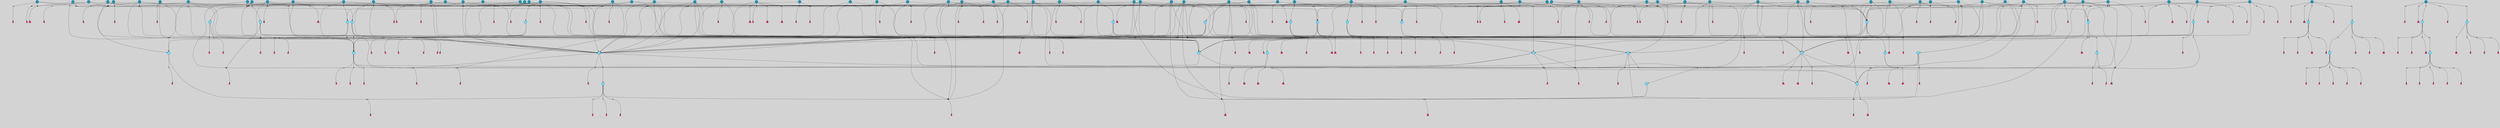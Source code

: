 // File exported with GEGELATI v1.3.1
// On the 2024-04-08 17:41:43
// With the File::TPGGraphDotExporter
digraph{
	graph[pad = "0.212, 0.055" bgcolor = lightgray]
	node[shape=circle style = filled label = ""]
		T3 [fillcolor="#66ddff"]
		T7 [fillcolor="#66ddff"]
		T9 [fillcolor="#66ddff"]
		T11 [fillcolor="#66ddff"]
		T27 [fillcolor="#66ddff"]
		T54 [fillcolor="#66ddff"]
		T59 [fillcolor="#66ddff"]
		T95 [fillcolor="#66ddff"]
		T111 [fillcolor="#66ddff"]
		T129 [fillcolor="#66ddff"]
		T159 [fillcolor="#66ddff"]
		T176 [fillcolor="#1199bb"]
		T195 [fillcolor="#66ddff"]
		T212 [fillcolor="#66ddff"]
		T213 [fillcolor="#66ddff"]
		T229 [fillcolor="#66ddff"]
		T240 [fillcolor="#66ddff"]
		T242 [fillcolor="#66ddff"]
		T278 [fillcolor="#1199bb"]
		T315 [fillcolor="#1199bb"]
		T321 [fillcolor="#66ddff"]
		T322 [fillcolor="#66ddff"]
		T323 [fillcolor="#66ddff"]
		T324 [fillcolor="#66ddff"]
		T325 [fillcolor="#66ddff"]
		T326 [fillcolor="#66ddff"]
		T327 [fillcolor="#66ddff"]
		T328 [fillcolor="#1199bb"]
		T330 [fillcolor="#1199bb"]
		T352 [fillcolor="#1199bb"]
		T394 [fillcolor="#66ddff"]
		T445 [fillcolor="#1199bb"]
		T448 [fillcolor="#1199bb"]
		T304 [fillcolor="#1199bb"]
		T465 [fillcolor="#1199bb"]
		T466 [fillcolor="#1199bb"]
		T469 [fillcolor="#1199bb"]
		T486 [fillcolor="#1199bb"]
		T501 [fillcolor="#1199bb"]
		T507 [fillcolor="#66ddff"]
		T510 [fillcolor="#1199bb"]
		T518 [fillcolor="#1199bb"]
		T529 [fillcolor="#1199bb"]
		T542 [fillcolor="#1199bb"]
		T544 [fillcolor="#1199bb"]
		T552 [fillcolor="#1199bb"]
		T553 [fillcolor="#1199bb"]
		T556 [fillcolor="#1199bb"]
		T561 [fillcolor="#1199bb"]
		T565 [fillcolor="#1199bb"]
		T578 [fillcolor="#1199bb"]
		T582 [fillcolor="#1199bb"]
		T591 [fillcolor="#66ddff"]
		T595 [fillcolor="#1199bb"]
		T597 [fillcolor="#1199bb"]
		T598 [fillcolor="#1199bb"]
		T600 [fillcolor="#1199bb"]
		T602 [fillcolor="#1199bb"]
		T603 [fillcolor="#1199bb"]
		T604 [fillcolor="#1199bb"]
		T605 [fillcolor="#1199bb"]
		T621 [fillcolor="#1199bb"]
		T627 [fillcolor="#1199bb"]
		T630 [fillcolor="#1199bb"]
		T631 [fillcolor="#1199bb"]
		T633 [fillcolor="#66ddff"]
		T635 [fillcolor="#1199bb"]
		T637 [fillcolor="#1199bb"]
		T638 [fillcolor="#1199bb"]
		T639 [fillcolor="#1199bb"]
		T640 [fillcolor="#1199bb"]
		T642 [fillcolor="#1199bb"]
		T643 [fillcolor="#1199bb"]
		T644 [fillcolor="#1199bb"]
		T647 [fillcolor="#1199bb"]
		T648 [fillcolor="#1199bb"]
		T649 [fillcolor="#1199bb"]
		T650 [fillcolor="#1199bb"]
		T651 [fillcolor="#1199bb"]
		T653 [fillcolor="#1199bb"]
		T654 [fillcolor="#1199bb"]
		T655 [fillcolor="#1199bb"]
		T656 [fillcolor="#1199bb"]
		T657 [fillcolor="#1199bb"]
		T658 [fillcolor="#1199bb"]
		T659 [fillcolor="#1199bb"]
		T660 [fillcolor="#1199bb"]
		T661 [fillcolor="#1199bb"]
		T662 [fillcolor="#1199bb"]
		T663 [fillcolor="#1199bb"]
		T664 [fillcolor="#1199bb"]
		T666 [fillcolor="#1199bb"]
		T667 [fillcolor="#1199bb"]
		T668 [fillcolor="#66ddff"]
		T669 [fillcolor="#66ddff"]
		T670 [fillcolor="#66ddff"]
		T671 [fillcolor="#1199bb"]
		T672 [fillcolor="#66ddff"]
		T673 [fillcolor="#66ddff"]
		T674 [fillcolor="#66ddff"]
		T675 [fillcolor="#1199bb"]
		T676 [fillcolor="#1199bb"]
		T677 [fillcolor="#1199bb"]
		T678 [fillcolor="#1199bb"]
		T679 [fillcolor="#1199bb"]
		T680 [fillcolor="#1199bb"]
		T681 [fillcolor="#1199bb"]
		T682 [fillcolor="#1199bb"]
		T683 [fillcolor="#1199bb"]
		T684 [fillcolor="#1199bb"]
		T685 [fillcolor="#1199bb"]
		P8195 [fillcolor="#cccccc" shape=point] //6|
		I8195 [shape=box style=invis label="6|1&2|6#1|7&#92;n10|7&2|0#1|5&#92;n9|4&0|1#2|2&#92;n8|6&0|0#1|0&#92;n"]
		P8195 -> I8195[style=invis]
		A5678 [fillcolor="#ff3366" shape=box margin=0.03 width=0 height=0 label="3"]
		T3 -> P8195 -> A5678
		P8196 [fillcolor="#cccccc" shape=point] //3|
		I8196 [shape=box style=invis label="7|6&2|4#0|2&#92;n10|3&2|7#1|4&#92;n11|6&0|4#0|1&#92;n7|1&0|0#2|6&#92;n7|6&0|3#2|6&#92;n4|0&2|6#0|1&#92;n4|4&2|5#0|2&#92;n4|6&0|4#2|7&#92;n10|0&2|3#1|5&#92;n2|6&0|5#0|2&#92;n1|0&2|3#0|7&#92;n1|6&2|0#0|5&#92;n6|2&0|1#0|7&#92;n9|2&0|3#2|7&#92;n5|3&0|6#0|6&#92;n1|7&2|5#2|3&#92;n8|1&2|7#0|6&#92;n1|0&2|5#2|1&#92;n7|1&2|2#2|5&#92;n7|4&2|6#0|3&#92;n"]
		P8196 -> I8196[style=invis]
		A5679 [fillcolor="#ff3366" shape=box margin=0.03 width=0 height=0 label="4"]
		T3 -> P8196 -> A5679
		P8197 [fillcolor="#cccccc" shape=point] //-3|
		I8197 [shape=box style=invis label="1|6&2|7#0|7&#92;n10|2&0|7#1|3&#92;n9|6&2|7#2|2&#92;n5|3&0|7#0|7&#92;n1|6&2|3#0|0&#92;n2|3&2|3#2|2&#92;n5|1&2|6#0|6&#92;n"]
		P8197 -> I8197[style=invis]
		A5680 [fillcolor="#ff3366" shape=box margin=0.03 width=0 height=0 label="7"]
		T7 -> P8197 -> A5680
		P8198 [fillcolor="#cccccc" shape=point] //5|
		I8198 [shape=box style=invis label="0|5&2|3#0|1&#92;n0|6&2|1#2|4&#92;n6|2&2|6#0|7&#92;n7|4&0|3#0|1&#92;n5|4&0|7#1|6&#92;n9|1&0|5#2|2&#92;n6|3&2|3#1|7&#92;n11|7&2|4#1|6&#92;n2|5&0|1#0|0&#92;n4|7&0|0#0|2&#92;n6|2&0|6#0|0&#92;n2|1&2|6#2|4&#92;n10|0&2|0#1|0&#92;n6|6&2|4#0|6&#92;n"]
		P8198 -> I8198[style=invis]
		A5681 [fillcolor="#ff3366" shape=box margin=0.03 width=0 height=0 label="8"]
		T7 -> P8198 -> A5681
		P8199 [fillcolor="#cccccc" shape=point] //-6|
		I8199 [shape=box style=invis label="11|1&0|7#2|0&#92;n10|4&0|1#1|0&#92;n4|3&2|4#2|1&#92;n0|5&2|0#0|0&#92;n6|1&0|0#0|3&#92;n8|2&2|0#0|4&#92;n11|4&2|0#1|6&#92;n7|0&2|6#2|3&#92;n5|3&2|6#2|0&#92;n2|0&2|0#0|4&#92;n"]
		P8199 -> I8199[style=invis]
		A5682 [fillcolor="#ff3366" shape=box margin=0.03 width=0 height=0 label="9"]
		T9 -> P8199 -> A5682
		P8200 [fillcolor="#cccccc" shape=point] //2|
		I8200 [shape=box style=invis label="6|3&2|7#1|4&#92;n8|6&0|0#2|5&#92;n2|1&0|2#0|3&#92;n8|7&0|6#0|4&#92;n2|1&2|0#0|1&#92;n0|0&2|2#2|3&#92;n6|6&0|7#2|1&#92;n6|1&0|7#2|6&#92;n5|4&2|7#0|4&#92;n0|3&0|4#2|0&#92;n11|0&2|0#2|5&#92;n4|5&2|5#2|4&#92;n5|7&0|6#0|4&#92;n9|7&2|5#0|3&#92;n5|4&2|1#0|3&#92;n5|3&0|1#1|7&#92;n0|4&0|3#2|5&#92;n"]
		P8200 -> I8200[style=invis]
		A5683 [fillcolor="#ff3366" shape=box margin=0.03 width=0 height=0 label="10"]
		T9 -> P8200 -> A5683
		P8201 [fillcolor="#cccccc" shape=point] //6|
		I8201 [shape=box style=invis label="3|0&2|7#2|2&#92;n3|2&0|4#2|5&#92;n5|1&0|2#1|0&#92;n8|7&0|1#2|0&#92;n8|5&0|3#0|6&#92;n0|2&0|2#2|3&#92;n1|5&2|5#0|5&#92;n5|6&0|6#0|7&#92;n6|7&0|0#2|6&#92;n1|2&2|3#0|0&#92;n7|7&2|3#0|4&#92;n0|7&2|7#0|6&#92;n1|0&2|2#2|7&#92;n4|4&0|1#0|0&#92;n"]
		P8201 -> I8201[style=invis]
		A5684 [fillcolor="#ff3366" shape=box margin=0.03 width=0 height=0 label="11"]
		T11 -> P8201 -> A5684
		P8202 [fillcolor="#cccccc" shape=point] //-4|
		I8202 [shape=box style=invis label="4|1&0|4#2|6&#92;n1|2&2|2#2|0&#92;n1|2&2|0#0|6&#92;n8|4&2|3#2|5&#92;n5|5&2|1#1|0&#92;n"]
		P8202 -> I8202[style=invis]
		A5685 [fillcolor="#ff3366" shape=box margin=0.03 width=0 height=0 label="12"]
		T11 -> P8202 -> A5685
		P8203 [fillcolor="#cccccc" shape=point] //2|
		I8203 [shape=box style=invis label="9|1&2|3#0|1&#92;n5|2&2|0#2|4&#92;n3|6&2|5#2|7&#92;n7|0&2|5#0|4&#92;n1|2&0|3#0|5&#92;n7|3&2|7#0|0&#92;n"]
		P8203 -> I8203[style=invis]
		A5686 [fillcolor="#ff3366" shape=box margin=0.03 width=0 height=0 label="2"]
		T27 -> P8203 -> A5686
		P8204 [fillcolor="#cccccc" shape=point] //-6|
		I8204 [shape=box style=invis label="7|5&0|4#0|4&#92;n11|0&2|5#2|1&#92;n"]
		P8204 -> I8204[style=invis]
		A5687 [fillcolor="#ff3366" shape=box margin=0.03 width=0 height=0 label="3"]
		T27 -> P8204 -> A5687
		T27 -> P8196
		P8205 [fillcolor="#cccccc" shape=point] //0|
		I8205 [shape=box style=invis label="2|5&0|1#0|6&#92;n6|1&2|2#2|7&#92;n8|0&0|3#1|4&#92;n4|3&2|5#2|4&#92;n8|1&2|4#0|0&#92;n6|6&0|1#2|6&#92;n11|7&2|4#2|5&#92;n6|2&2|4#0|2&#92;n8|5&2|4#2|4&#92;n2|1&2|1#2|2&#92;n2|7&2|5#2|6&#92;n9|7&0|5#0|4&#92;n1|2&0|5#2|6&#92;n4|2&2|3#2|7&#92;n3|3&2|1#0|2&#92;n"]
		P8205 -> I8205[style=invis]
		A5688 [fillcolor="#ff3366" shape=box margin=0.03 width=0 height=0 label="5"]
		T27 -> P8205 -> A5688
		P8206 [fillcolor="#cccccc" shape=point] //0|
		I8206 [shape=box style=invis label="4|0&0|3#2|7&#92;n10|2&0|3#1|7&#92;n3|5&0|2#0|3&#92;n4|5&0|0#2|1&#92;n10|7&2|0#1|2&#92;n5|3&2|3#1|6&#92;n9|5&2|0#0|4&#92;n5|4&2|7#0|2&#92;n10|3&2|7#1|4&#92;n7|2&0|1#2|6&#92;n8|6&0|5#0|5&#92;n8|7&2|3#0|5&#92;n2|6&2|4#0|0&#92;n"]
		P8206 -> I8206[style=invis]
		A5689 [fillcolor="#ff3366" shape=box margin=0.03 width=0 height=0 label="5"]
		T27 -> P8206 -> A5689
		P8207 [fillcolor="#cccccc" shape=point] //8|
		I8207 [shape=box style=invis label="9|0&0|1#2|0&#92;n10|1&2|5#1|4&#92;n8|2&2|6#0|4&#92;n2|4&2|5#2|3&#92;n4|2&2|2#0|2&#92;n7|5&0|2#0|0&#92;n8|2&2|1#1|3&#92;n8|7&0|7#2|1&#92;n1|1&0|0#0|7&#92;n5|6&2|5#1|0&#92;n6|6&2|5#0|0&#92;n11|4&0|3#2|6&#92;n4|2&2|4#0|7&#92;n5|6&0|1#2|0&#92;n11|3&0|2#0|7&#92;n"]
		P8207 -> I8207[style=invis]
		A5690 [fillcolor="#ff3366" shape=box margin=0.03 width=0 height=0 label="6"]
		T54 -> P8207 -> A5690
		P8208 [fillcolor="#cccccc" shape=point] //5|
		I8208 [shape=box style=invis label="3|0&2|0#0|1&#92;n3|0&0|7#0|1&#92;n5|3&0|2#2|6&#92;n4|4&2|4#2|6&#92;n11|2&0|7#1|6&#92;n2|7&2|2#2|5&#92;n9|3&2|6#2|7&#92;n7|7&0|0#0|4&#92;n6|1&2|4#2|3&#92;n5|4&2|0#1|6&#92;n1|3&0|7#0|4&#92;n"]
		P8208 -> I8208[style=invis]
		A5691 [fillcolor="#ff3366" shape=box margin=0.03 width=0 height=0 label="7"]
		T54 -> P8208 -> A5691
		P8209 [fillcolor="#cccccc" shape=point] //-10|
		I8209 [shape=box style=invis label="3|6&0|0#0|4&#92;n4|1&2|4#0|1&#92;n5|1&0|1#0|4&#92;n5|5&2|6#0|5&#92;n6|5&0|6#0|3&#92;n11|1&2|0#0|1&#92;n0|7&2|0#0|3&#92;n1|2&0|6#0|1&#92;n8|0&0|4#2|0&#92;n0|4&0|7#2|7&#92;n7|0&2|7#1|3&#92;n3|1&0|5#2|5&#92;n5|1&0|4#0|3&#92;n2|2&0|2#0|0&#92;n8|3&0|1#0|7&#92;n3|0&0|3#0|5&#92;n7|2&0|5#2|0&#92;n6|3&2|7#1|5&#92;n4|7&2|7#2|1&#92;n"]
		P8209 -> I8209[style=invis]
		A5692 [fillcolor="#ff3366" shape=box margin=0.03 width=0 height=0 label="14"]
		T54 -> P8209 -> A5692
		T54 -> P8198
		P8210 [fillcolor="#cccccc" shape=point] //8|
		I8210 [shape=box style=invis label="9|0&0|1#2|0&#92;n10|1&2|5#1|4&#92;n8|2&2|6#0|4&#92;n4|5&0|3#0|1&#92;n2|4&2|5#2|3&#92;n4|2&2|2#0|2&#92;n7|5&0|2#0|0&#92;n8|2&2|1#1|3&#92;n8|7&0|7#2|1&#92;n1|1&0|0#0|7&#92;n5|6&2|5#1|0&#92;n6|3&2|5#0|0&#92;n11|4&0|3#2|6&#92;n1|2&2|4#0|7&#92;n5|6&0|1#2|0&#92;n11|3&0|2#0|7&#92;n"]
		P8210 -> I8210[style=invis]
		A5693 [fillcolor="#ff3366" shape=box margin=0.03 width=0 height=0 label="6"]
		T59 -> P8210 -> A5693
		T59 -> P8208
		T59 -> P8199
		T59 -> P8208
		P8211 [fillcolor="#cccccc" shape=point] //4|
		I8211 [shape=box style=invis label="4|3&0|6#0|3&#92;n5|7&2|3#2|2&#92;n5|6&0|7#1|2&#92;n1|4&2|6#0|3&#92;n8|4&2|1#2|5&#92;n9|5&2|4#1|4&#92;n2|4&0|5#0|7&#92;n10|0&0|6#1|3&#92;n3|0&0|6#0|2&#92;n2|7&2|7#2|6&#92;n5|2&0|5#1|5&#92;n10|4&2|5#1|7&#92;n4|0&0|4#2|4&#92;n11|1&0|4#2|6&#92;n10|6&2|0#1|4&#92;n9|7&0|3#1|4&#92;n4|5&2|7#0|6&#92;n11|5&2|6#2|3&#92;n0|3&0|5#0|1&#92;n"]
		P8211 -> I8211[style=invis]
		A5694 [fillcolor="#ff3366" shape=box margin=0.03 width=0 height=0 label="13"]
		T95 -> P8211 -> A5694
		P8212 [fillcolor="#cccccc" shape=point] //8|
		I8212 [shape=box style=invis label="9|7&0|5#2|5&#92;n3|3&2|3#0|2&#92;n9|5&2|2#1|0&#92;n2|3&0|6#0|3&#92;n4|4&2|5#2|7&#92;n11|3&2|0#1|5&#92;n6|6&2|1#2|2&#92;n4|6&0|1#2|2&#92;n2|5&2|7#2|2&#92;n7|7&2|2#2|3&#92;n6|5&0|3#2|6&#92;n6|7&0|6#0|2&#92;n"]
		P8212 -> I8212[style=invis]
		A5695 [fillcolor="#ff3366" shape=box margin=0.03 width=0 height=0 label="14"]
		T95 -> P8212 -> A5695
		P8213 [fillcolor="#cccccc" shape=point] //2|
		I8213 [shape=box style=invis label="4|1&0|4#2|6&#92;n5|5&2|1#1|0&#92;n1|0&2|0#0|6&#92;n8|4&2|3#2|5&#92;n"]
		P8213 -> I8213[style=invis]
		T95 -> P8213 -> T11
		P8214 [fillcolor="#cccccc" shape=point] //-9|
		I8214 [shape=box style=invis label="2|0&2|0#2|1&#92;n4|4&2|4#2|6&#92;n9|1&0|3#1|7&#92;n5|3&0|2#2|6&#92;n2|7&2|2#2|5&#92;n5|4&2|0#1|6&#92;n3|0&0|7#0|1&#92;n1|3&0|7#0|4&#92;n11|6&2|2#0|7&#92;n7|7&0|0#0|4&#92;n11|0&0|7#1|6&#92;n9|3&2|6#2|7&#92;n"]
		P8214 -> I8214[style=invis]
		A5696 [fillcolor="#ff3366" shape=box margin=0.03 width=0 height=0 label="7"]
		T95 -> P8214 -> A5696
		P8215 [fillcolor="#cccccc" shape=point] //-8|
		I8215 [shape=box style=invis label="7|5&0|4#2|4&#92;n"]
		P8215 -> I8215[style=invis]
		A5697 [fillcolor="#ff3366" shape=box margin=0.03 width=0 height=0 label="3"]
		T95 -> P8215 -> A5697
		P8216 [fillcolor="#cccccc" shape=point] //-5|
		I8216 [shape=box style=invis label="0|0&2|3#0|2&#92;n10|5&0|6#1|3&#92;n7|3&0|6#2|3&#92;n3|4&0|6#0|6&#92;n10|5&0|2#1|1&#92;n5|0&0|1#0|3&#92;n6|6&2|5#1|5&#92;n7|4&0|2#1|7&#92;n5|7&0|1#2|5&#92;n1|5&0|0#0|3&#92;n7|5&2|1#2|6&#92;n9|0&0|2#0|0&#92;n4|0&2|4#0|0&#92;n4|6&0|0#2|3&#92;n3|1&0|6#2|5&#92;n7|7&2|1#2|3&#92;n9|4&2|2#0|6&#92;n"]
		P8216 -> I8216[style=invis]
		T111 -> P8216 -> T9
		P8217 [fillcolor="#cccccc" shape=point] //7|
		I8217 [shape=box style=invis label="7|4&2|1#2|0&#92;n4|1&2|4#2|3&#92;n5|0&2|0#2|2&#92;n6|1&2|4#2|6&#92;n"]
		P8217 -> I8217[style=invis]
		A5698 [fillcolor="#ff3366" shape=box margin=0.03 width=0 height=0 label="9"]
		T111 -> P8217 -> A5698
		P8218 [fillcolor="#cccccc" shape=point] //2|
		I8218 [shape=box style=invis label="3|0&2|0#0|1&#92;n11|2&0|7#1|6&#92;n8|7&2|4#0|5&#92;n5|3&0|2#2|6&#92;n4|4&2|4#2|6&#92;n3|0&0|7#0|1&#92;n2|7&2|2#2|5&#92;n9|3&2|6#2|7&#92;n7|7&0|0#0|4&#92;n6|1&2|4#1|3&#92;n5|4&2|0#1|6&#92;n1|3&0|7#0|4&#92;n"]
		P8218 -> I8218[style=invis]
		A5699 [fillcolor="#ff3366" shape=box margin=0.03 width=0 height=0 label="7"]
		T111 -> P8218 -> A5699
		T111 -> P8199
		T129 -> P8207
		T129 -> P8208
		P8219 [fillcolor="#cccccc" shape=point] //10|
		I8219 [shape=box style=invis label="4|5&2|7#2|1&#92;n1|7&2|3#0|6&#92;n3|5&2|2#0|3&#92;n10|3&0|7#1|4&#92;n7|1&0|4#2|6&#92;n10|2&0|3#1|7&#92;n9|5&2|0#0|4&#92;n4|0&0|3#2|7&#92;n11|4&2|6#1|2&#92;n5|4&2|7#0|2&#92;n2|6&2|4#0|0&#92;n6|5&0|7#2|1&#92;n5|3&2|3#1|6&#92;n10|7&2|0#1|2&#92;n"]
		P8219 -> I8219[style=invis]
		A5700 [fillcolor="#ff3366" shape=box margin=0.03 width=0 height=0 label="5"]
		T129 -> P8219 -> A5700
		P8220 [fillcolor="#cccccc" shape=point] //5|
		I8220 [shape=box style=invis label="9|4&2|3#1|3&#92;n0|4&2|4#0|5&#92;n6|1&2|6#2|5&#92;n4|0&0|5#2|0&#92;n"]
		P8220 -> I8220[style=invis]
		A5701 [fillcolor="#ff3366" shape=box margin=0.03 width=0 height=0 label="7"]
		T129 -> P8220 -> A5701
		P8221 [fillcolor="#cccccc" shape=point] //6|
		I8221 [shape=box style=invis label="9|4&2|7#0|6&#92;n8|4&0|1#1|0&#92;n1|3&0|0#2|1&#92;n2|4&0|6#2|2&#92;n5|1&2|5#0|7&#92;n3|0&0|3#2|6&#92;n2|2&2|6#0|2&#92;n8|4&0|4#2|2&#92;n5|1&2|4#0|3&#92;n9|4&0|6#0|6&#92;n5|0&2|2#1|5&#92;n11|7&0|0#1|1&#92;n0|4&0|3#0|3&#92;n7|7&2|4#2|5&#92;n1|5&0|1#2|1&#92;n"]
		P8221 -> I8221[style=invis]
		A5702 [fillcolor="#ff3366" shape=box margin=0.03 width=0 height=0 label="1"]
		T129 -> P8221 -> A5702
		P8222 [fillcolor="#cccccc" shape=point] //7|
		I8222 [shape=box style=invis label="7|0&2|1#2|0&#92;n9|7&2|1#1|7&#92;n8|2&0|1#1|0&#92;n6|6&0|2#1|1&#92;n2|2&0|5#0|0&#92;n5|7&0|0#2|1&#92;n5|1&2|5#1|5&#92;n4|7&2|4#2|3&#92;n10|5&2|2#1|5&#92;n1|3&2|2#2|0&#92;n10|2&2|6#1|5&#92;n"]
		P8222 -> I8222[style=invis]
		A5703 [fillcolor="#ff3366" shape=box margin=0.03 width=0 height=0 label="1"]
		T159 -> P8222 -> A5703
		P8223 [fillcolor="#cccccc" shape=point] //7|
		I8223 [shape=box style=invis label="7|4&2|7#0|4&#92;n4|6&0|1#2|5&#92;n2|1&2|3#0|0&#92;n4|3&2|0#0|1&#92;n0|0&2|7#2|7&#92;n7|7&0|5#2|3&#92;n5|0&2|1#2|2&#92;n10|0&0|4#1|2&#92;n4|4&0|7#0|0&#92;n6|7&0|2#0|1&#92;n1|4&2|5#0|4&#92;n"]
		P8223 -> I8223[style=invis]
		A5704 [fillcolor="#ff3366" shape=box margin=0.03 width=0 height=0 label="0"]
		T159 -> P8223 -> A5704
		P8224 [fillcolor="#cccccc" shape=point] //5|
		I8224 [shape=box style=invis label="0|5&2|3#0|1&#92;n0|6&2|1#2|4&#92;n6|2&2|6#0|7&#92;n9|0&2|7#1|1&#92;n7|4&0|3#0|1&#92;n11|7&2|4#1|6&#92;n9|1&0|5#2|2&#92;n5|4&0|7#1|6&#92;n2|5&0|1#0|0&#92;n4|7&0|0#0|2&#92;n6|2&0|6#0|0&#92;n2|1&2|6#2|4&#92;n10|0&0|0#1|0&#92;n6|6&2|4#0|6&#92;n"]
		P8224 -> I8224[style=invis]
		T159 -> P8224 -> T129
		P8225 [fillcolor="#cccccc" shape=point] //3|
		I8225 [shape=box style=invis label="4|7&0|7#2|7&#92;n11|5&2|6#0|2&#92;n5|5&2|6#2|0&#92;n3|2&0|6#0|3&#92;n10|2&2|5#1|5&#92;n9|4&2|3#1|5&#92;n2|5&2|7#2|4&#92;n11|3&2|5#1|0&#92;n7|0&0|7#2|1&#92;n1|2&0|5#0|1&#92;n"]
		P8225 -> I8225[style=invis]
		A5705 [fillcolor="#ff3366" shape=box margin=0.03 width=0 height=0 label="5"]
		T176 -> P8225 -> A5705
		P8226 [fillcolor="#cccccc" shape=point] //2|
		I8226 [shape=box style=invis label="7|1&0|6#0|1&#92;n5|2&2|5#1|6&#92;n10|1&2|1#1|1&#92;n4|7&0|4#2|2&#92;n11|7&0|4#2|7&#92;n5|0&0|5#1|7&#92;n8|2&0|5#2|4&#92;n10|0&2|6#1|6&#92;n5|1&0|1#2|3&#92;n1|6&2|0#0|1&#92;n9|6&2|2#1|4&#92;n3|4&2|3#0|0&#92;n10|1&0|1#1|0&#92;n2|2&0|1#2|1&#92;n3|1&2|7#0|3&#92;n"]
		P8226 -> I8226[style=invis]
		A5706 [fillcolor="#ff3366" shape=box margin=0.03 width=0 height=0 label="10"]
		T176 -> P8226 -> A5706
		P8227 [fillcolor="#cccccc" shape=point] //-1|
		I8227 [shape=box style=invis label="1|7&2|1#0|6&#92;n8|1&2|3#0|5&#92;n10|6&2|7#1|0&#92;n1|7&2|5#0|2&#92;n0|3&0|3#2|2&#92;n3|5&0|1#0|0&#92;n3|5&0|2#0|3&#92;n1|5&2|0#0|4&#92;n5|7&2|2#2|5&#92;n4|0&2|3#0|3&#92;n"]
		P8227 -> I8227[style=invis]
		T176 -> P8227 -> T3
		P8228 [fillcolor="#cccccc" shape=point] //-3|
		I8228 [shape=box style=invis label="6|3&2|4#1|4&#92;n5|3&0|1#1|7&#92;n2|1&0|2#2|3&#92;n8|7&0|6#0|4&#92;n2|1&2|0#0|1&#92;n0|0&2|2#2|3&#92;n6|1&0|7#2|6&#92;n5|7&0|2#0|4&#92;n0|3&0|4#2|0&#92;n11|0&2|0#2|5&#92;n6|0&2|0#1|4&#92;n8|6&0|2#2|5&#92;n5|4&2|1#0|3&#92;n9|7&2|5#0|3&#92;n5|4&2|7#0|4&#92;n"]
		P8228 -> I8228[style=invis]
		A5707 [fillcolor="#ff3366" shape=box margin=0.03 width=0 height=0 label="10"]
		T176 -> P8228 -> A5707
		P8229 [fillcolor="#cccccc" shape=point] //4|
		I8229 [shape=box style=invis label="7|1&0|6#0|1&#92;n5|2&2|5#1|6&#92;n10|1&2|1#1|1&#92;n9|6&2|2#1|4&#92;n4|7&0|4#2|2&#92;n9|6&0|4#1|1&#92;n10|0&2|6#1|6&#92;n5|1&0|1#2|3&#92;n1|6&2|0#0|1&#92;n8|2&0|5#2|4&#92;n3|4&2|3#0|0&#92;n10|1&0|5#1|0&#92;n2|2&0|1#2|1&#92;n3|1&2|7#0|3&#92;n"]
		P8229 -> I8229[style=invis]
		A5708 [fillcolor="#ff3366" shape=box margin=0.03 width=0 height=0 label="10"]
		T176 -> P8229 -> A5708
		P8230 [fillcolor="#cccccc" shape=point] //5|
		I8230 [shape=box style=invis label="3|0&2|0#2|1&#92;n3|0&0|7#0|1&#92;n5|3&0|2#2|6&#92;n4|4&2|4#2|6&#92;n5|4&2|0#1|6&#92;n2|7&2|2#2|5&#92;n1|3&0|7#0|4&#92;n11|6&2|2#0|7&#92;n7|7&0|0#0|4&#92;n6|1&2|4#2|3&#92;n11|0&0|7#1|6&#92;n9|3&2|6#2|7&#92;n"]
		P8230 -> I8230[style=invis]
		A5709 [fillcolor="#ff3366" shape=box margin=0.03 width=0 height=0 label="7"]
		T195 -> P8230 -> A5709
		P8231 [fillcolor="#cccccc" shape=point] //4|
		I8231 [shape=box style=invis label="7|1&0|6#0|1&#92;n6|7&2|7#1|7&#92;n10|1&2|1#1|1&#92;n9|6&2|2#1|4&#92;n4|7&0|4#2|2&#92;n9|6&0|5#1|1&#92;n10|0&2|6#1|6&#92;n5|1&0|1#2|3&#92;n10|1&0|5#1|0&#92;n3|4&2|3#0|0&#92;n8|2&0|5#2|4&#92;n1|6&2|0#0|0&#92;n2|3&0|1#2|6&#92;n5|2&2|2#1|6&#92;n2|2&0|1#2|1&#92;n3|1&2|7#0|3&#92;n6|7&2|3#0|4&#92;n"]
		P8231 -> I8231[style=invis]
		A5710 [fillcolor="#ff3366" shape=box margin=0.03 width=0 height=0 label="10"]
		T195 -> P8231 -> A5710
		P8232 [fillcolor="#cccccc" shape=point] //-4|
		I8232 [shape=box style=invis label="0|4&0|0#2|7&#92;n8|5&2|4#2|4&#92;n4|3&2|5#2|4&#92;n11|7&2|2#2|5&#92;n6|5&2|2#2|7&#92;n3|2&0|7#0|7&#92;n3|3&2|1#0|3&#92;n2|6&0|3#2|5&#92;n0|1&2|6#2|2&#92;n8|2&0|0#1|6&#92;n0|7&0|5#0|4&#92;n9|5&0|3#2|7&#92;n2|7&2|5#2|6&#92;n9|0&2|0#0|1&#92;n1|2&2|4#0|2&#92;n"]
		P8232 -> I8232[style=invis]
		T195 -> P8232 -> T27
		T195 -> P8223
		P8233 [fillcolor="#cccccc" shape=point] //6|
		I8233 [shape=box style=invis label="9|4&2|7#0|6&#92;n8|4&0|1#1|0&#92;n1|3&0|0#2|1&#92;n2|4&0|6#2|2&#92;n5|1&2|5#0|7&#92;n3|0&0|3#2|6&#92;n2|2&2|6#0|2&#92;n8|4&0|4#2|2&#92;n5|1&2|4#0|3&#92;n9|4&0|6#0|6&#92;n5|0&2|2#1|5&#92;n11|7&0|0#1|1&#92;n0|4&0|3#0|3&#92;n7|7&2|4#2|5&#92;n1|5&0|1#2|1&#92;n"]
		P8233 -> I8233[style=invis]
		A5711 [fillcolor="#ff3366" shape=box margin=0.03 width=0 height=0 label="1"]
		T212 -> P8233 -> A5711
		P8234 [fillcolor="#cccccc" shape=point] //5|
		I8234 [shape=box style=invis label="9|4&2|3#1|3&#92;n0|4&2|4#0|5&#92;n6|1&2|6#2|5&#92;n4|0&0|5#2|0&#92;n"]
		P8234 -> I8234[style=invis]
		A5712 [fillcolor="#ff3366" shape=box margin=0.03 width=0 height=0 label="7"]
		T212 -> P8234 -> A5712
		P8235 [fillcolor="#cccccc" shape=point] //5|
		I8235 [shape=box style=invis label="3|0&2|0#0|1&#92;n3|0&0|7#0|1&#92;n5|3&0|2#2|6&#92;n4|4&2|4#2|6&#92;n11|2&0|7#1|6&#92;n2|7&2|2#2|5&#92;n9|3&2|6#2|7&#92;n7|7&0|0#0|4&#92;n6|1&2|4#2|3&#92;n5|4&2|0#1|6&#92;n1|3&0|7#0|4&#92;n"]
		P8235 -> I8235[style=invis]
		A5713 [fillcolor="#ff3366" shape=box margin=0.03 width=0 height=0 label="7"]
		T212 -> P8235 -> A5713
		P8236 [fillcolor="#cccccc" shape=point] //8|
		I8236 [shape=box style=invis label="9|0&0|1#2|0&#92;n10|1&2|5#1|4&#92;n8|2&2|6#0|4&#92;n2|4&2|5#2|3&#92;n4|2&2|2#0|2&#92;n7|5&0|2#0|0&#92;n8|2&2|1#1|3&#92;n8|7&0|7#2|1&#92;n1|1&0|0#0|7&#92;n5|6&2|5#1|0&#92;n6|6&2|5#0|0&#92;n11|4&0|3#2|6&#92;n4|2&2|4#0|7&#92;n5|6&0|1#2|0&#92;n11|3&0|2#0|7&#92;n"]
		P8236 -> I8236[style=invis]
		A5714 [fillcolor="#ff3366" shape=box margin=0.03 width=0 height=0 label="6"]
		T212 -> P8236 -> A5714
		P8237 [fillcolor="#cccccc" shape=point] //10|
		I8237 [shape=box style=invis label="4|5&2|7#2|1&#92;n1|7&2|3#0|6&#92;n3|5&2|2#0|3&#92;n10|3&0|7#1|4&#92;n7|1&0|4#2|6&#92;n10|2&0|3#1|7&#92;n9|5&2|0#0|4&#92;n4|0&0|3#2|7&#92;n11|4&2|6#1|2&#92;n5|4&2|7#0|2&#92;n2|6&2|4#0|0&#92;n6|5&0|7#2|1&#92;n5|3&2|3#1|6&#92;n10|7&2|0#1|2&#92;n"]
		P8237 -> I8237[style=invis]
		A5715 [fillcolor="#ff3366" shape=box margin=0.03 width=0 height=0 label="5"]
		T212 -> P8237 -> A5715
		P8238 [fillcolor="#cccccc" shape=point] //6|
		I8238 [shape=box style=invis label="9|4&2|7#0|6&#92;n8|4&0|1#1|0&#92;n1|3&0|0#2|1&#92;n2|4&0|6#2|2&#92;n5|1&2|5#0|7&#92;n3|0&0|3#2|6&#92;n2|2&2|6#0|2&#92;n8|4&0|4#2|2&#92;n5|1&2|4#0|3&#92;n9|4&0|6#0|6&#92;n5|0&2|2#1|5&#92;n11|7&0|0#1|1&#92;n0|4&0|3#0|3&#92;n7|7&2|4#2|5&#92;n1|5&0|1#2|1&#92;n"]
		P8238 -> I8238[style=invis]
		A5716 [fillcolor="#ff3366" shape=box margin=0.03 width=0 height=0 label="1"]
		T213 -> P8238 -> A5716
		P8239 [fillcolor="#cccccc" shape=point] //5|
		I8239 [shape=box style=invis label="9|4&2|3#1|3&#92;n0|4&2|4#0|5&#92;n6|1&2|6#2|5&#92;n4|0&0|5#2|0&#92;n"]
		P8239 -> I8239[style=invis]
		A5717 [fillcolor="#ff3366" shape=box margin=0.03 width=0 height=0 label="7"]
		T213 -> P8239 -> A5717
		P8240 [fillcolor="#cccccc" shape=point] //8|
		I8240 [shape=box style=invis label="9|0&0|1#2|0&#92;n10|1&2|5#1|4&#92;n8|2&2|6#0|4&#92;n2|4&2|5#2|3&#92;n4|2&2|2#0|2&#92;n7|5&0|2#0|0&#92;n8|2&2|1#1|3&#92;n8|7&0|7#2|1&#92;n1|1&0|0#0|7&#92;n5|6&2|5#1|0&#92;n6|6&2|5#0|0&#92;n11|4&0|3#2|6&#92;n4|2&2|4#0|7&#92;n5|6&0|1#2|0&#92;n11|3&0|2#0|7&#92;n"]
		P8240 -> I8240[style=invis]
		A5718 [fillcolor="#ff3366" shape=box margin=0.03 width=0 height=0 label="6"]
		T213 -> P8240 -> A5718
		P8241 [fillcolor="#cccccc" shape=point] //10|
		I8241 [shape=box style=invis label="4|5&2|7#2|1&#92;n1|7&2|3#0|6&#92;n3|5&2|2#0|3&#92;n10|3&0|7#1|4&#92;n7|1&0|4#2|6&#92;n10|2&0|3#1|7&#92;n9|5&2|0#0|4&#92;n4|0&0|3#2|7&#92;n11|4&2|6#1|2&#92;n5|4&2|7#0|2&#92;n2|6&2|4#0|0&#92;n6|5&0|7#2|1&#92;n5|3&2|3#1|6&#92;n10|7&2|0#1|2&#92;n"]
		P8241 -> I8241[style=invis]
		A5719 [fillcolor="#ff3366" shape=box margin=0.03 width=0 height=0 label="5"]
		T213 -> P8241 -> A5719
		P8242 [fillcolor="#cccccc" shape=point] //5|
		I8242 [shape=box style=invis label="3|0&2|0#0|1&#92;n3|0&0|7#0|1&#92;n5|3&0|2#2|6&#92;n4|4&2|4#2|6&#92;n11|2&0|7#1|6&#92;n2|7&2|2#2|5&#92;n9|3&2|6#2|7&#92;n7|7&0|0#0|4&#92;n6|1&2|4#2|3&#92;n5|4&2|0#1|6&#92;n1|3&0|7#0|4&#92;n"]
		P8242 -> I8242[style=invis]
		A5720 [fillcolor="#ff3366" shape=box margin=0.03 width=0 height=0 label="7"]
		T213 -> P8242 -> A5720
		P8243 [fillcolor="#cccccc" shape=point] //-2|
		I8243 [shape=box style=invis label="5|2&2|0#2|4&#92;n9|1&2|3#0|1&#92;n3|6&2|5#2|7&#92;n7|0&2|1#0|4&#92;n1|2&0|3#0|5&#92;n7|3&2|7#0|0&#92;n"]
		P8243 -> I8243[style=invis]
		A5721 [fillcolor="#ff3366" shape=box margin=0.03 width=0 height=0 label="2"]
		T229 -> P8243 -> A5721
		P8244 [fillcolor="#cccccc" shape=point] //9|
		I8244 [shape=box style=invis label="7|1&2|2#2|5&#92;n1|0&2|5#2|1&#92;n11|6&0|4#0|1&#92;n10|6&0|3#1|6&#92;n7|1&0|0#2|6&#92;n4|0&2|6#0|1&#92;n4|6&0|4#2|7&#92;n10|0&2|3#1|0&#92;n1|0&2|3#0|7&#92;n1|6&2|0#0|5&#92;n6|2&0|1#0|7&#92;n9|2&0|3#2|7&#92;n5|3&0|6#0|6&#92;n3|1&0|3#0|5&#92;n1|7&2|5#2|3&#92;n8|1&2|7#0|6&#92;n10|3&2|0#1|4&#92;n7|6&2|4#0|2&#92;n7|4&2|6#0|3&#92;n"]
		P8244 -> I8244[style=invis]
		T229 -> P8244 -> T7
		P8245 [fillcolor="#cccccc" shape=point] //2|
		I8245 [shape=box style=invis label="8|6&0|2#0|5&#92;n10|5&2|3#1|7&#92;n5|6&0|1#2|5&#92;n11|3&0|0#2|2&#92;n0|3&2|1#0|6&#92;n9|7&2|6#0|1&#92;n4|6&2|7#0|2&#92;n8|0&0|6#2|0&#92;n11|2&0|7#0|1&#92;n3|7&2|4#0|7&#92;n5|1&0|1#0|6&#92;n7|6&2|7#2|4&#92;n6|1&0|3#0|2&#92;n6|6&2|5#1|2&#92;n8|5&0|2#0|0&#92;n0|2&0|3#0|0&#92;n2|5&2|5#2|1&#92;n10|4&0|1#1|0&#92;n4|3&2|5#0|4&#92;n"]
		P8245 -> I8245[style=invis]
		A5722 [fillcolor="#ff3366" shape=box margin=0.03 width=0 height=0 label="11"]
		T229 -> P8245 -> A5722
		P8246 [fillcolor="#cccccc" shape=point] //-7|
		I8246 [shape=box style=invis label="11|2&2|6#1|1&#92;n2|3&0|6#2|3&#92;n10|0&0|2#1|4&#92;n"]
		P8246 -> I8246[style=invis]
		T229 -> P8246 -> T111
		P8247 [fillcolor="#cccccc" shape=point] //-1|
		I8247 [shape=box style=invis label="6|4&0|4#2|4&#92;n4|5&2|5#2|4&#92;n9|7&2|5#0|3&#92;n3|7&2|6#0|6&#92;n8|7&0|6#0|4&#92;n2|1&2|0#0|1&#92;n8|6&0|0#2|5&#92;n2|1&0|2#0|3&#92;n6|1&0|7#2|6&#92;n6|3&0|1#1|6&#92;n5|4&2|7#0|4&#92;n0|7&0|4#2|0&#92;n11|0&2|0#2|5&#92;n3|7&2|0#2|7&#92;n8|3&2|7#1|4&#92;n5|7&0|6#0|4&#92;n0|0&2|3#2|3&#92;n5|4&2|1#0|3&#92;n0|4&0|3#2|5&#92;n"]
		P8247 -> I8247[style=invis]
		A5723 [fillcolor="#ff3366" shape=box margin=0.03 width=0 height=0 label="10"]
		T229 -> P8247 -> A5723
		P8248 [fillcolor="#cccccc" shape=point] //5|
		I8248 [shape=box style=invis label="1|6&2|7#0|7&#92;n9|2&2|7#2|2&#92;n10|2&0|7#1|3&#92;n5|3&0|7#0|7&#92;n7|0&2|7#2|2&#92;n1|6&2|3#0|0&#92;n2|3&2|3#2|2&#92;n"]
		P8248 -> I8248[style=invis]
		A5724 [fillcolor="#ff3366" shape=box margin=0.03 width=0 height=0 label="7"]
		T240 -> P8248 -> A5724
		P8249 [fillcolor="#cccccc" shape=point] //-8|
		I8249 [shape=box style=invis label="7|5&0|2#2|1&#92;n1|0&2|6#0|0&#92;n7|1&2|6#1|1&#92;n8|7&0|3#1|6&#92;n3|7&2|3#2|4&#92;n"]
		P8249 -> I8249[style=invis]
		A5725 [fillcolor="#ff3366" shape=box margin=0.03 width=0 height=0 label="2"]
		T240 -> P8249 -> A5725
		P8250 [fillcolor="#cccccc" shape=point] //-3|
		I8250 [shape=box style=invis label="1|1&2|1#0|1&#92;n1|4&0|0#2|4&#92;n11|0&2|3#0|2&#92;n11|6&0|4#0|1&#92;n5|2&0|6#1|5&#92;n3|7&2|6#2|7&#92;n7|7&0|1#2|1&#92;n9|5&2|2#2|0&#92;n6|5&2|6#1|4&#92;n0|7&0|5#2|4&#92;n8|1&0|0#2|3&#92;n0|5&0|3#0|5&#92;n2|0&2|4#0|5&#92;n7|5&2|7#1|3&#92;n8|3&0|0#1|2&#92;n"]
		P8250 -> I8250[style=invis]
		A5726 [fillcolor="#ff3366" shape=box margin=0.03 width=0 height=0 label="1"]
		T240 -> P8250 -> A5726
		P8251 [fillcolor="#cccccc" shape=point] //-9|
		I8251 [shape=box style=invis label="4|7&2|6#0|5&#92;n11|3&0|2#2|6&#92;n10|2&2|4#1|6&#92;n3|0&2|6#2|7&#92;n4|3&0|5#0|7&#92;n2|3&0|7#0|7&#92;n10|6&0|7#1|5&#92;n10|1&2|2#1|1&#92;n1|7&0|3#2|6&#92;n"]
		P8251 -> I8251[style=invis]
		A5727 [fillcolor="#ff3366" shape=box margin=0.03 width=0 height=0 label="4"]
		T242 -> P8251 -> A5727
		P8252 [fillcolor="#cccccc" shape=point] //7|
		I8252 [shape=box style=invis label="7|2&0|4#1|3&#92;n7|7&0|0#0|4&#92;n4|4&2|4#2|6&#92;n2|3&2|2#2|5&#92;n8|0&0|2#2|1&#92;n9|3&2|6#2|7&#92;n6|4&2|4#2|3&#92;n3|3&2|0#0|1&#92;n6|4&2|0#1|6&#92;n5|3&0|7#0|4&#92;n"]
		P8252 -> I8252[style=invis]
		A5728 [fillcolor="#ff3366" shape=box margin=0.03 width=0 height=0 label="7"]
		T242 -> P8252 -> A5728
		P8253 [fillcolor="#cccccc" shape=point] //2|
		I8253 [shape=box style=invis label="4|5&2|7#2|1&#92;n1|7&2|3#0|6&#92;n3|5&2|2#0|3&#92;n10|3&2|7#1|4&#92;n7|1&0|4#2|6&#92;n4|0&0|3#2|7&#92;n9|5&2|0#0|4&#92;n10|2&0|3#1|7&#92;n11|4&2|6#1|2&#92;n10|3&2|1#1|6&#92;n5|4&2|7#0|2&#92;n2|6&2|4#0|0&#92;n6|5&0|7#2|1&#92;n5|3&2|3#1|6&#92;n10|7&2|0#1|2&#92;n"]
		P8253 -> I8253[style=invis]
		A5729 [fillcolor="#ff3366" shape=box margin=0.03 width=0 height=0 label="5"]
		T242 -> P8253 -> A5729
		P8254 [fillcolor="#cccccc" shape=point] //7|
		I8254 [shape=box style=invis label="8|4&2|1#2|5&#92;n4|1&2|7#2|1&#92;n11|5&2|6#0|3&#92;n10|4&2|5#1|7&#92;n4|0&0|4#2|4&#92;n4|5&2|7#0|6&#92;n9|5&2|4#0|4&#92;n2|4&0|5#0|7&#92;n1|4&2|6#0|3&#92;n2|7&2|7#2|6&#92;n3|0&0|6#0|2&#92;n10|0&2|6#1|3&#92;n4|4&0|6#0|7&#92;n10|6&2|0#1|4&#92;n5|4&2|6#1|1&#92;n9|7&0|3#0|4&#92;n5|6&0|7#1|2&#92;n5|7&2|3#2|2&#92;n0|3&0|5#0|1&#92;n"]
		P8254 -> I8254[style=invis]
		T242 -> P8254 -> T9
		T278 -> P8211
		P8255 [fillcolor="#cccccc" shape=point] //1|
		I8255 [shape=box style=invis label="0|4&0|1#0|1&#92;n10|5&2|5#1|6&#92;n7|7&2|5#2|2&#92;n9|5&0|7#2|7&#92;n8|4&0|3#2|7&#92;n11|0&2|3#0|5&#92;n7|0&0|0#0|1&#92;n4|2&0|4#0|5&#92;n5|1&0|6#2|7&#92;n11|3&0|7#1|3&#92;n"]
		P8255 -> I8255[style=invis]
		T278 -> P8255 -> T7
		P8256 [fillcolor="#cccccc" shape=point] //-3|
		I8256 [shape=box style=invis label="4|5&0|0#0|0&#92;n4|7&0|0#0|2&#92;n0|6&2|1#2|4&#92;n9|1&0|5#2|2&#92;n10|0&2|0#1|0&#92;n6|6&2|4#0|6&#92;n2|5&0|1#0|0&#92;n6|3&2|3#1|7&#92;n11|7&2|4#1|6&#92;n6|2&2|6#0|1&#92;n6|2&0|0#0|0&#92;n9|1&2|6#2|4&#92;n10|4&0|3#1|1&#92;n5|4&2|7#1|6&#92;n"]
		P8256 -> I8256[style=invis]
		T278 -> P8256 -> T95
		P8257 [fillcolor="#cccccc" shape=point] //5|
		I8257 [shape=box style=invis label="11|7&2|0#1|7&#92;n1|5&2|4#2|4&#92;n4|3&0|1#0|5&#92;n1|6&0|0#0|4&#92;n8|6&2|4#0|0&#92;n4|0&2|0#0|5&#92;n10|4&2|0#1|0&#92;n4|4&0|5#0|1&#92;n0|7&2|1#0|5&#92;n0|6&2|3#2|0&#92;n9|6&2|5#1|3&#92;n"]
		P8257 -> I8257[style=invis]
		T315 -> P8257 -> T195
		T315 -> P8251
		T315 -> P8252
		P8258 [fillcolor="#cccccc" shape=point] //-6|
		I8258 [shape=box style=invis label="9|0&2|0#0|1&#92;n3|2&0|2#0|3&#92;n5|4&0|5#1|7&#92;n2|1&0|4#0|3&#92;n9|2&2|0#2|4&#92;n7|6&0|4#0|2&#92;n2|3&0|6#2|6&#92;n1|2&0|3#2|0&#92;n"]
		P8258 -> I8258[style=invis]
		T315 -> P8258 -> T54
		P8259 [fillcolor="#cccccc" shape=point] //-2|
		I8259 [shape=box style=invis label="1|3&0|2#0|7&#92;n6|1&0|7#0|0&#92;n6|1&2|4#1|7&#92;n3|0&2|3#0|3&#92;n0|2&0|7#2|6&#92;n"]
		P8259 -> I8259[style=invis]
		T315 -> P8259 -> T195
		P8260 [fillcolor="#cccccc" shape=point] //-9|
		I8260 [shape=box style=invis label="2|0&2|0#2|1&#92;n4|4&2|4#2|6&#92;n9|1&0|3#1|7&#92;n5|3&0|2#2|6&#92;n2|7&2|2#2|5&#92;n5|4&2|0#1|6&#92;n3|0&0|7#0|1&#92;n1|3&0|7#0|4&#92;n11|6&2|2#0|7&#92;n7|7&0|0#0|4&#92;n11|0&0|7#1|6&#92;n9|3&2|6#2|7&#92;n"]
		P8260 -> I8260[style=invis]
		A5730 [fillcolor="#ff3366" shape=box margin=0.03 width=0 height=0 label="7"]
		T321 -> P8260 -> A5730
		P8261 [fillcolor="#cccccc" shape=point] //-4|
		I8261 [shape=box style=invis label="4|1&0|4#2|6&#92;n1|2&2|2#2|0&#92;n1|2&2|0#0|6&#92;n8|4&2|3#2|5&#92;n5|5&2|1#1|0&#92;n"]
		P8261 -> I8261[style=invis]
		A5731 [fillcolor="#ff3366" shape=box margin=0.03 width=0 height=0 label="12"]
		T322 -> P8261 -> A5731
		P8262 [fillcolor="#cccccc" shape=point] //8|
		I8262 [shape=box style=invis label="9|7&0|5#2|5&#92;n3|3&2|3#0|2&#92;n9|5&2|2#1|0&#92;n2|3&0|6#0|3&#92;n4|4&2|5#2|7&#92;n11|3&2|0#1|5&#92;n6|6&2|1#2|2&#92;n4|6&0|1#2|2&#92;n2|5&2|7#2|2&#92;n7|7&2|2#2|3&#92;n6|5&0|3#2|6&#92;n6|7&0|6#0|2&#92;n"]
		P8262 -> I8262[style=invis]
		A5732 [fillcolor="#ff3366" shape=box margin=0.03 width=0 height=0 label="14"]
		T321 -> P8262 -> A5732
		P8263 [fillcolor="#cccccc" shape=point] //-8|
		I8263 [shape=box style=invis label="7|5&0|4#2|4&#92;n"]
		P8263 -> I8263[style=invis]
		A5733 [fillcolor="#ff3366" shape=box margin=0.03 width=0 height=0 label="3"]
		T321 -> P8263 -> A5733
		P8264 [fillcolor="#cccccc" shape=point] //4|
		I8264 [shape=box style=invis label="4|3&0|6#0|3&#92;n5|7&2|3#2|2&#92;n5|6&0|7#1|2&#92;n1|4&2|6#0|3&#92;n8|4&2|1#2|5&#92;n9|5&2|4#1|4&#92;n2|4&0|5#0|7&#92;n10|0&0|6#1|3&#92;n3|0&0|6#0|2&#92;n2|7&2|7#2|6&#92;n5|2&0|5#1|5&#92;n10|4&2|5#1|7&#92;n4|0&0|4#2|4&#92;n11|1&0|4#2|6&#92;n10|6&2|0#1|4&#92;n9|7&0|3#1|4&#92;n4|5&2|7#0|6&#92;n11|5&2|6#2|3&#92;n0|3&0|5#0|1&#92;n"]
		P8264 -> I8264[style=invis]
		A5734 [fillcolor="#ff3366" shape=box margin=0.03 width=0 height=0 label="13"]
		T321 -> P8264 -> A5734
		P8265 [fillcolor="#cccccc" shape=point] //-3|
		I8265 [shape=box style=invis label="4|5&0|0#0|0&#92;n4|7&0|0#0|2&#92;n0|6&2|1#2|4&#92;n9|1&0|5#2|2&#92;n10|0&2|0#1|0&#92;n6|6&2|4#0|6&#92;n2|5&0|1#0|0&#92;n6|3&2|3#1|7&#92;n11|7&2|4#1|6&#92;n6|2&2|6#0|1&#92;n6|2&0|0#0|0&#92;n9|1&2|6#2|4&#92;n10|4&0|3#1|1&#92;n5|4&2|7#1|6&#92;n"]
		P8265 -> I8265[style=invis]
		T324 -> P8265 -> T321
		P8266 [fillcolor="#cccccc" shape=point] //2|
		I8266 [shape=box style=invis label="4|1&0|4#2|6&#92;n5|5&2|1#1|0&#92;n1|0&2|0#0|6&#92;n8|4&2|3#2|5&#92;n"]
		P8266 -> I8266[style=invis]
		T321 -> P8266 -> T322
		P8267 [fillcolor="#cccccc" shape=point] //5|
		I8267 [shape=box style=invis label="0|5&2|3#0|1&#92;n0|6&2|1#2|4&#92;n6|2&2|6#0|7&#92;n7|4&0|3#0|1&#92;n5|4&0|7#1|6&#92;n9|1&0|5#2|2&#92;n6|3&2|3#1|7&#92;n11|7&2|4#1|6&#92;n2|5&0|1#0|0&#92;n4|7&0|0#0|2&#92;n6|2&0|6#0|0&#92;n2|1&2|6#2|4&#92;n10|0&2|0#1|0&#92;n6|6&2|4#0|6&#92;n"]
		P8267 -> I8267[style=invis]
		A5735 [fillcolor="#ff3366" shape=box margin=0.03 width=0 height=0 label="8"]
		T323 -> P8267 -> A5735
		P8268 [fillcolor="#cccccc" shape=point] //-3|
		I8268 [shape=box style=invis label="1|6&2|7#0|7&#92;n10|2&0|7#1|3&#92;n9|6&2|7#2|2&#92;n5|3&0|7#0|7&#92;n1|6&2|3#0|0&#92;n2|3&2|3#2|2&#92;n5|1&2|6#0|6&#92;n"]
		P8268 -> I8268[style=invis]
		A5736 [fillcolor="#ff3366" shape=box margin=0.03 width=0 height=0 label="7"]
		T323 -> P8268 -> A5736
		P8269 [fillcolor="#cccccc" shape=point] //1|
		I8269 [shape=box style=invis label="0|4&0|1#0|1&#92;n10|5&2|5#1|6&#92;n7|7&2|5#2|2&#92;n9|5&0|7#2|7&#92;n8|4&0|3#2|7&#92;n11|0&2|3#0|5&#92;n7|0&0|0#0|1&#92;n4|2&0|4#0|5&#92;n5|1&0|6#2|7&#92;n11|3&0|7#1|3&#92;n"]
		P8269 -> I8269[style=invis]
		T324 -> P8269 -> T323
		P8270 [fillcolor="#cccccc" shape=point] //6|
		I8270 [shape=box style=invis label="3|0&2|7#2|2&#92;n3|2&0|4#2|5&#92;n5|1&0|2#1|0&#92;n8|7&0|1#2|0&#92;n8|5&0|3#0|6&#92;n0|2&0|2#2|3&#92;n1|5&2|5#0|5&#92;n5|6&0|6#0|7&#92;n6|7&0|0#2|6&#92;n1|2&2|3#0|0&#92;n7|7&2|3#0|4&#92;n0|7&2|7#0|6&#92;n1|0&2|2#2|7&#92;n4|4&0|1#0|0&#92;n"]
		P8270 -> I8270[style=invis]
		A5737 [fillcolor="#ff3366" shape=box margin=0.03 width=0 height=0 label="11"]
		T322 -> P8270 -> A5737
		P8271 [fillcolor="#cccccc" shape=point] //4|
		I8271 [shape=box style=invis label="4|3&0|6#0|3&#92;n5|7&2|3#2|2&#92;n5|6&0|7#1|2&#92;n1|4&2|6#0|3&#92;n8|4&2|1#2|5&#92;n9|5&2|4#1|4&#92;n2|4&0|5#0|7&#92;n10|0&0|6#1|3&#92;n3|0&0|6#0|2&#92;n2|7&2|7#2|6&#92;n5|2&0|5#1|5&#92;n10|4&2|5#1|7&#92;n4|0&0|4#2|4&#92;n11|1&0|4#2|6&#92;n10|6&2|0#1|4&#92;n9|7&0|3#1|4&#92;n4|5&2|7#0|6&#92;n11|5&2|6#2|3&#92;n0|3&0|5#0|1&#92;n"]
		P8271 -> I8271[style=invis]
		A5738 [fillcolor="#ff3366" shape=box margin=0.03 width=0 height=0 label="13"]
		T324 -> P8271 -> A5738
		P8272 [fillcolor="#cccccc" shape=point] //-9|
		I8272 [shape=box style=invis label="2|0&2|0#2|1&#92;n4|4&2|4#2|6&#92;n9|1&0|3#1|7&#92;n5|3&0|2#2|6&#92;n2|7&2|2#2|5&#92;n5|4&2|0#1|6&#92;n3|0&0|7#0|1&#92;n1|3&0|7#0|4&#92;n11|6&2|2#0|7&#92;n7|7&0|0#0|4&#92;n11|0&0|7#1|6&#92;n9|3&2|6#2|7&#92;n"]
		P8272 -> I8272[style=invis]
		A5739 [fillcolor="#ff3366" shape=box margin=0.03 width=0 height=0 label="7"]
		T326 -> P8272 -> A5739
		P8273 [fillcolor="#cccccc" shape=point] //-4|
		I8273 [shape=box style=invis label="4|1&0|4#2|6&#92;n1|2&2|2#2|0&#92;n1|2&2|0#0|6&#92;n8|4&2|3#2|5&#92;n5|5&2|1#1|0&#92;n"]
		P8273 -> I8273[style=invis]
		A5740 [fillcolor="#ff3366" shape=box margin=0.03 width=0 height=0 label="12"]
		T325 -> P8273 -> A5740
		P8274 [fillcolor="#cccccc" shape=point] //6|
		I8274 [shape=box style=invis label="3|0&2|7#2|2&#92;n3|2&0|4#2|5&#92;n5|1&0|2#1|0&#92;n8|7&0|1#2|0&#92;n8|5&0|3#0|6&#92;n0|2&0|2#2|3&#92;n1|5&2|5#0|5&#92;n5|6&0|6#0|7&#92;n6|7&0|0#2|6&#92;n1|2&2|3#0|0&#92;n7|7&2|3#0|4&#92;n0|7&2|7#0|6&#92;n1|0&2|2#2|7&#92;n4|4&0|1#0|0&#92;n"]
		P8274 -> I8274[style=invis]
		A5741 [fillcolor="#ff3366" shape=box margin=0.03 width=0 height=0 label="11"]
		T325 -> P8274 -> A5741
		P8275 [fillcolor="#cccccc" shape=point] //2|
		I8275 [shape=box style=invis label="4|1&0|4#2|6&#92;n5|5&2|1#1|0&#92;n1|0&2|0#0|6&#92;n8|4&2|3#2|5&#92;n"]
		P8275 -> I8275[style=invis]
		T326 -> P8275 -> T325
		P8276 [fillcolor="#cccccc" shape=point] //4|
		I8276 [shape=box style=invis label="4|3&0|6#0|3&#92;n5|7&2|3#2|2&#92;n5|6&0|7#1|2&#92;n1|4&2|6#0|3&#92;n8|4&2|1#2|5&#92;n9|5&2|4#1|4&#92;n2|4&0|5#0|7&#92;n10|0&0|6#1|3&#92;n3|0&0|6#0|2&#92;n2|7&2|7#2|6&#92;n5|2&0|5#1|5&#92;n10|4&2|5#1|7&#92;n4|0&0|4#2|4&#92;n11|1&0|4#2|6&#92;n10|6&2|0#1|4&#92;n9|7&0|3#1|4&#92;n4|5&2|7#0|6&#92;n11|5&2|6#2|3&#92;n0|3&0|5#0|1&#92;n"]
		P8276 -> I8276[style=invis]
		A5742 [fillcolor="#ff3366" shape=box margin=0.03 width=0 height=0 label="13"]
		T326 -> P8276 -> A5742
		P8277 [fillcolor="#cccccc" shape=point] //-3|
		I8277 [shape=box style=invis label="4|5&0|0#0|0&#92;n4|7&0|0#0|2&#92;n0|6&2|1#2|4&#92;n9|1&0|5#2|2&#92;n10|0&2|0#1|0&#92;n6|6&2|4#0|6&#92;n2|5&0|1#0|0&#92;n6|3&2|3#1|7&#92;n11|7&2|4#1|6&#92;n6|2&2|6#0|1&#92;n6|2&0|0#0|0&#92;n9|1&2|6#2|4&#92;n10|4&0|3#1|1&#92;n5|4&2|7#1|6&#92;n"]
		P8277 -> I8277[style=invis]
		T328 -> P8277 -> T326
		P8278 [fillcolor="#cccccc" shape=point] //5|
		I8278 [shape=box style=invis label="0|5&2|3#0|1&#92;n0|6&2|1#2|4&#92;n6|2&2|6#0|7&#92;n7|4&0|3#0|1&#92;n5|4&0|7#1|6&#92;n9|1&0|5#2|2&#92;n6|3&2|3#1|7&#92;n11|7&2|4#1|6&#92;n2|5&0|1#0|0&#92;n4|7&0|0#0|2&#92;n6|2&0|6#0|0&#92;n2|1&2|6#2|4&#92;n10|0&2|0#1|0&#92;n6|6&2|4#0|6&#92;n"]
		P8278 -> I8278[style=invis]
		A5743 [fillcolor="#ff3366" shape=box margin=0.03 width=0 height=0 label="8"]
		T327 -> P8278 -> A5743
		P8279 [fillcolor="#cccccc" shape=point] //-8|
		I8279 [shape=box style=invis label="7|5&0|4#2|4&#92;n"]
		P8279 -> I8279[style=invis]
		A5744 [fillcolor="#ff3366" shape=box margin=0.03 width=0 height=0 label="3"]
		T326 -> P8279 -> A5744
		P8280 [fillcolor="#cccccc" shape=point] //-3|
		I8280 [shape=box style=invis label="1|6&2|7#0|7&#92;n10|2&0|7#1|3&#92;n9|6&2|7#2|2&#92;n5|3&0|7#0|7&#92;n1|6&2|3#0|0&#92;n2|3&2|3#2|2&#92;n5|1&2|6#0|6&#92;n"]
		P8280 -> I8280[style=invis]
		A5745 [fillcolor="#ff3366" shape=box margin=0.03 width=0 height=0 label="7"]
		T327 -> P8280 -> A5745
		P8281 [fillcolor="#cccccc" shape=point] //8|
		I8281 [shape=box style=invis label="9|7&0|5#2|5&#92;n3|3&2|3#0|2&#92;n9|5&2|2#1|0&#92;n2|3&0|6#0|3&#92;n4|4&2|5#2|7&#92;n11|3&2|0#1|5&#92;n6|6&2|1#2|2&#92;n4|6&0|1#2|2&#92;n2|5&2|7#2|2&#92;n7|7&2|2#2|3&#92;n6|5&0|3#2|6&#92;n6|7&0|6#0|2&#92;n"]
		P8281 -> I8281[style=invis]
		A5746 [fillcolor="#ff3366" shape=box margin=0.03 width=0 height=0 label="14"]
		T326 -> P8281 -> A5746
		P8282 [fillcolor="#cccccc" shape=point] //1|
		I8282 [shape=box style=invis label="0|4&0|1#0|1&#92;n10|5&2|5#1|6&#92;n7|7&2|5#2|2&#92;n9|5&0|7#2|7&#92;n8|4&0|3#2|7&#92;n11|0&2|3#0|5&#92;n7|0&0|0#0|1&#92;n4|2&0|4#0|5&#92;n5|1&0|6#2|7&#92;n11|3&0|7#1|3&#92;n"]
		P8282 -> I8282[style=invis]
		T328 -> P8282 -> T327
		P8283 [fillcolor="#cccccc" shape=point] //4|
		I8283 [shape=box style=invis label="4|3&0|6#0|3&#92;n5|7&2|3#2|2&#92;n5|6&0|7#1|2&#92;n1|4&2|6#0|3&#92;n8|4&2|1#2|5&#92;n9|5&2|4#1|4&#92;n2|4&0|5#0|7&#92;n10|0&0|6#1|3&#92;n3|0&0|6#0|2&#92;n2|7&2|7#2|6&#92;n5|2&0|5#1|5&#92;n10|4&2|5#1|7&#92;n4|0&0|4#2|4&#92;n11|1&0|4#2|6&#92;n10|6&2|0#1|4&#92;n9|7&0|3#1|4&#92;n4|5&2|7#0|6&#92;n11|5&2|6#2|3&#92;n0|3&0|5#0|1&#92;n"]
		P8283 -> I8283[style=invis]
		A5747 [fillcolor="#ff3366" shape=box margin=0.03 width=0 height=0 label="13"]
		T328 -> P8283 -> A5747
		P8284 [fillcolor="#cccccc" shape=point] //-1|
		I8284 [shape=box style=invis label="5|2&2|6#2|4&#92;n0|7&0|6#0|2&#92;n11|6&2|4#2|7&#92;n0|4&2|1#0|4&#92;n10|4&0|7#1|6&#92;n0|7&0|0#2|4&#92;n7|0&0|0#0|1&#92;n9|0&0|7#2|7&#92;n5|1&0|6#1|7&#92;n"]
		P8284 -> I8284[style=invis]
		T330 -> P8284 -> T327
		T330 -> P8283
		P8285 [fillcolor="#cccccc" shape=point] //5|
		I8285 [shape=box style=invis label="3|0&2|0#0|1&#92;n3|0&0|7#0|3&#92;n5|3&0|2#2|6&#92;n4|4&2|4#2|6&#92;n11|2&0|7#1|6&#92;n9|3&2|6#2|7&#92;n2|7&2|2#2|5&#92;n7|7&0|0#0|4&#92;n6|1&2|4#2|3&#92;n1|3&0|7#0|4&#92;n"]
		P8285 -> I8285[style=invis]
		A5748 [fillcolor="#ff3366" shape=box margin=0.03 width=0 height=0 label="7"]
		T330 -> P8285 -> A5748
		P8286 [fillcolor="#cccccc" shape=point] //1|
		I8286 [shape=box style=invis label="2|2&2|3#0|2&#92;n2|2&0|5#2|5&#92;n8|4&0|1#1|0&#92;n9|7&0|6#0|3&#92;n5|1&2|2#0|7&#92;n10|7&0|7#1|3&#92;n7|7&2|4#2|5&#92;n5|5&0|2#2|1&#92;n2|6&2|2#0|0&#92;n9|3&2|2#2|0&#92;n0|6&0|6#2|2&#92;n7|7&0|1#2|3&#92;n3|6&0|1#0|5&#92;n1|5&0|1#2|7&#92;n"]
		P8286 -> I8286[style=invis]
		A5749 [fillcolor="#ff3366" shape=box margin=0.03 width=0 height=0 label="1"]
		T330 -> P8286 -> A5749
		T352 -> P8248
		P8287 [fillcolor="#cccccc" shape=point] //4|
		I8287 [shape=box style=invis label="7|1&2|6#1|3&#92;n10|1&0|3#1|6&#92;n8|5&2|3#2|1&#92;n11|5&0|0#2|6&#92;n4|1&0|6#0|0&#92;n11|1&0|2#0|3&#92;n2|0&2|1#0|7&#92;n"]
		P8287 -> I8287[style=invis]
		A5750 [fillcolor="#ff3366" shape=box margin=0.03 width=0 height=0 label="2"]
		T352 -> P8287 -> A5750
		P8288 [fillcolor="#cccccc" shape=point] //-8|
		I8288 [shape=box style=invis label="11|7&2|0#2|0&#92;n5|5&2|7#2|7&#92;n8|6&2|7#1|2&#92;n1|7&0|3#0|6&#92;n4|0&2|1#2|2&#92;n9|0&0|2#0|0&#92;n10|1&0|5#1|6&#92;n0|0&2|3#2|0&#92;n3|2&0|1#2|6&#92;n0|1&2|4#0|0&#92;n"]
		P8288 -> I8288[style=invis]
		A5751 [fillcolor="#ff3366" shape=box margin=0.03 width=0 height=0 label="6"]
		T352 -> P8288 -> A5751
		P8289 [fillcolor="#cccccc" shape=point] //-6|
		I8289 [shape=box style=invis label="0|0&2|2#0|3&#92;n7|3&2|6#2|3&#92;n3|6&0|2#0|4&#92;n1|2&2|4#0|3&#92;n8|7&2|5#0|5&#92;n2|0&2|6#2|6&#92;n4|5&2|5#2|4&#92;n4|2&0|5#2|7&#92;n10|1&0|2#1|2&#92;n4|6&2|2#2|6&#92;n6|0&2|5#2|7&#92;n11|7&0|5#0|4&#92;n5|1&2|0#0|2&#92;n11|1&2|4#1|7&#92;n5|2&2|2#1|1&#92;n7|5&0|7#0|6&#92;n3|5&0|0#2|7&#92;n2|7&0|1#0|0&#92;n11|7&2|6#0|7&#92;n"]
		P8289 -> I8289[style=invis]
		T352 -> P8289 -> T242
		P8290 [fillcolor="#cccccc" shape=point] //7|
		I8290 [shape=box style=invis label="7|4&2|7#0|4&#92;n4|6&0|1#2|5&#92;n2|1&2|3#0|0&#92;n4|3&2|0#0|1&#92;n0|0&2|7#2|7&#92;n7|7&0|5#2|3&#92;n5|0&2|1#2|2&#92;n10|0&0|4#1|2&#92;n4|4&0|7#0|0&#92;n6|7&0|2#0|1&#92;n1|4&2|5#0|4&#92;n"]
		P8290 -> I8290[style=invis]
		A5752 [fillcolor="#ff3366" shape=box margin=0.03 width=0 height=0 label="0"]
		T352 -> P8290 -> A5752
		P8291 [fillcolor="#cccccc" shape=point] //1|
		I8291 [shape=box style=invis label="9|7&0|2#2|2&#92;n6|5&0|1#1|0&#92;n2|2&0|0#2|1&#92;n4|3&2|2#2|3&#92;n2|5&2|2#0|0&#92;n10|7&0|5#1|1&#92;n9|5&2|7#2|5&#92;n7|7&2|5#2|5&#92;n8|0&2|4#0|1&#92;n5|4&2|0#0|2&#92;n2|5&2|2#2|6&#92;n4|4&0|2#2|1&#92;n7|2&2|4#0|0&#92;n10|0&2|2#1|1&#92;n10|4&2|3#1|0&#92;n"]
		P8291 -> I8291[style=invis]
		A5753 [fillcolor="#ff3366" shape=box margin=0.03 width=0 height=0 label="1"]
		T394 -> P8291 -> A5753
		T394 -> P8227
		P8292 [fillcolor="#cccccc" shape=point] //-10|
		I8292 [shape=box style=invis label="1|5&0|4#2|5&#92;n9|4&2|1#2|2&#92;n8|1&2|6#1|7&#92;n10|7&2|0#1|5&#92;n10|0&2|5#1|0&#92;n"]
		P8292 -> I8292[style=invis]
		A5754 [fillcolor="#ff3366" shape=box margin=0.03 width=0 height=0 label="3"]
		T394 -> P8292 -> A5754
		P8293 [fillcolor="#cccccc" shape=point] //-7|
		I8293 [shape=box style=invis label="8|4&0|0#0|1&#92;n6|5&2|6#2|6&#92;n0|6&0|7#2|4&#92;n4|0&0|0#2|1&#92;n2|4&0|2#0|5&#92;n11|3&0|6#1|6&#92;n5|5&0|2#0|5&#92;n1|1&2|6#2|2&#92;n10|0&0|5#1|7&#92;n"]
		P8293 -> I8293[style=invis]
		T445 -> P8293 -> T7
		P8294 [fillcolor="#cccccc" shape=point] //-2|
		I8294 [shape=box style=invis label="10|6&0|5#1|6&#92;n9|3&0|1#1|7&#92;n11|0&2|3#0|5&#92;n2|4&0|1#0|1&#92;n0|7&0|0#0|3&#92;n8|0&0|0#0|1&#92;n6|0&2|6#2|6&#92;n6|6&0|1#2|0&#92;n"]
		P8294 -> I8294[style=invis]
		T445 -> P8294 -> T394
		T445 -> P8257
		T448 -> P8255
		P8295 [fillcolor="#cccccc" shape=point] //3|
		I8295 [shape=box style=invis label="4|7&0|0#0|2&#92;n0|6&2|1#2|4&#92;n9|1&0|5#2|2&#92;n10|4&0|3#1|1&#92;n6|6&2|4#0|6&#92;n2|5&0|1#0|0&#92;n6|3&2|3#1|7&#92;n11|7&2|2#1|6&#92;n6|2&2|6#0|1&#92;n6|2&0|0#0|0&#92;n9|1&2|6#2|4&#92;n10|0&2|0#1|0&#92;n5|4&2|7#1|6&#92;n"]
		P8295 -> I8295[style=invis]
		T448 -> P8295 -> T95
		P8296 [fillcolor="#cccccc" shape=point] //-4|
		I8296 [shape=box style=invis label="2|1&2|3#0|3&#92;n8|0&2|5#2|1&#92;n"]
		P8296 -> I8296[style=invis]
		T448 -> P8296 -> T324
		P8297 [fillcolor="#cccccc" shape=point] //2|
		I8297 [shape=box style=invis label="2|7&2|7#2|7&#92;n9|7&2|1#0|3&#92;n7|7&0|6#0|5&#92;n9|0&2|5#1|7&#92;n0|2&2|3#2|5&#92;n6|6&2|5#0|6&#92;n6|4&2|3#2|2&#92;n10|5&0|1#1|4&#92;n"]
		P8297 -> I8297[style=invis]
		T448 -> P8297 -> T9
		T448 -> P8231
		P8298 [fillcolor="#cccccc" shape=point] //-5|
		I8298 [shape=box style=invis label="10|6&2|5#1|6&#92;n9|3&0|1#1|7&#92;n2|4&0|1#0|1&#92;n11|3&0|7#1|6&#92;n5|1&0|6#2|7&#92;n8|0&0|0#0|1&#92;n0|6&0|7#0|4&#92;n6|7&2|6#2|6&#92;n11|0&2|3#0|5&#92;n"]
		P8298 -> I8298[style=invis]
		T304 -> P8298 -> T7
		T304 -> P8286
		P8299 [fillcolor="#cccccc" shape=point] //-8|
		I8299 [shape=box style=invis label="10|6&0|5#1|6&#92;n9|3&0|1#1|7&#92;n11|0&2|3#0|5&#92;n6|6&0|1#2|0&#92;n0|7&0|0#0|3&#92;n8|0&0|0#0|1&#92;n6|0&2|6#2|4&#92;n2|4&0|1#0|1&#92;n"]
		P8299 -> I8299[style=invis]
		T304 -> P8299 -> T7
		P8300 [fillcolor="#cccccc" shape=point] //2|
		I8300 [shape=box style=invis label="1|1&2|1#0|1&#92;n11|0&2|3#0|2&#92;n1|4&0|0#2|2&#92;n0|7&0|5#2|4&#92;n1|0&2|2#2|4&#92;n8|7&0|0#1|2&#92;n3|7&2|6#2|7&#92;n7|7&0|1#2|1&#92;n3|6&2|7#0|4&#92;n7|7&0|4#0|3&#92;n5|2&0|6#1|5&#92;n6|5&2|6#1|4&#92;n11|2&0|2#2|1&#92;n9|5&2|2#2|0&#92;n0|5&0|3#0|5&#92;n2|0&2|4#0|5&#92;n7|5&2|7#1|3&#92;n8|1&2|0#2|3&#92;n"]
		P8300 -> I8300[style=invis]
		A5755 [fillcolor="#ff3366" shape=box margin=0.03 width=0 height=0 label="1"]
		T304 -> P8300 -> A5755
		P8301 [fillcolor="#cccccc" shape=point] //-9|
		I8301 [shape=box style=invis label="9|7&0|2#2|2&#92;n6|1&0|1#1|0&#92;n2|2&0|0#2|1&#92;n4|3&2|2#2|3&#92;n2|5&2|2#0|0&#92;n5|4&2|0#0|2&#92;n9|5&2|7#2|5&#92;n7|7&2|5#2|5&#92;n8|0&2|4#0|1&#92;n10|7&0|5#1|1&#92;n2|5&2|2#2|6&#92;n7|2&2|4#0|0&#92;n10|0&2|2#1|1&#92;n10|4&2|3#1|0&#92;n"]
		P8301 -> I8301[style=invis]
		A5756 [fillcolor="#ff3366" shape=box margin=0.03 width=0 height=0 label="1"]
		T304 -> P8301 -> A5756
		P8302 [fillcolor="#cccccc" shape=point] //-2|
		I8302 [shape=box style=invis label="2|5&0|2#0|1&#92;n1|6&0|1#2|6&#92;n10|7&0|7#1|5&#92;n0|2&2|3#2|1&#92;n9|1&2|3#2|5&#92;n11|6&2|3#1|3&#92;n5|6&0|0#2|1&#92;n1|4&2|7#2|0&#92;n5|0&2|2#2|4&#92;n7|5&0|1#1|2&#92;n10|4&0|6#1|1&#92;n8|0&0|6#2|1&#92;n9|3&2|2#1|7&#92;n8|2&2|0#0|1&#92;n11|0&0|4#1|5&#92;n8|0&0|4#1|4&#92;n5|6&0|6#0|7&#92;n"]
		P8302 -> I8302[style=invis]
		A5757 [fillcolor="#ff3366" shape=box margin=0.03 width=0 height=0 label="1"]
		T465 -> P8302 -> A5757
		P8303 [fillcolor="#cccccc" shape=point] //-4|
		I8303 [shape=box style=invis label="11|7&2|4#1|6&#92;n4|7&0|0#0|0&#92;n5|6&2|0#2|4&#92;n6|2&0|0#0|0&#92;n10|0&2|0#1|0&#92;n6|6&2|4#0|6&#92;n4|5&0|0#0|0&#92;n6|3&2|3#1|7&#92;n2|5&0|1#0|0&#92;n6|2&2|6#0|1&#92;n9|1&0|5#2|2&#92;n9|1&2|6#2|4&#92;n11|3&2|7#0|5&#92;n10|4&0|3#1|1&#92;n5|4&2|7#1|6&#92;n"]
		P8303 -> I8303[style=invis]
		T465 -> P8303 -> T321
		P8304 [fillcolor="#cccccc" shape=point] //-8|
		I8304 [shape=box style=invis label="0|5&2|3#0|6&#92;n3|2&0|2#0|3&#92;n0|0&2|2#0|2&#92;n2|3&0|6#2|6&#92;n7|6&0|4#0|2&#92;n9|4&2|0#2|5&#92;n3|2&0|7#0|6&#92;n1|2&2|3#0|4&#92;n"]
		P8304 -> I8304[style=invis]
		T465 -> P8304 -> T54
		P8305 [fillcolor="#cccccc" shape=point] //6|
		I8305 [shape=box style=invis label="3|0&2|7#2|2&#92;n3|2&0|4#2|5&#92;n5|1&0|2#1|0&#92;n8|7&0|1#2|0&#92;n8|5&0|3#0|6&#92;n0|2&0|2#2|3&#92;n1|5&2|5#0|5&#92;n5|6&0|6#0|7&#92;n6|7&0|0#2|6&#92;n1|2&2|3#0|0&#92;n7|7&2|3#0|4&#92;n0|7&2|7#0|6&#92;n1|0&2|2#2|7&#92;n4|4&0|1#0|0&#92;n"]
		P8305 -> I8305[style=invis]
		A5758 [fillcolor="#ff3366" shape=box margin=0.03 width=0 height=0 label="11"]
		T465 -> P8305 -> A5758
		P8306 [fillcolor="#cccccc" shape=point] //2|
		I8306 [shape=box style=invis label="1|1&2|1#0|1&#92;n6|5&2|6#1|4&#92;n11|0&2|3#0|2&#92;n11|6&0|4#0|1&#92;n5|2&0|6#1|5&#92;n3|7&2|6#2|6&#92;n9|5&2|2#2|0&#92;n1|4&0|0#2|4&#92;n0|7&0|5#2|4&#92;n8|1&0|0#2|3&#92;n0|5&0|3#0|5&#92;n2|0&2|4#0|5&#92;n7|5&2|7#1|3&#92;n2|2&2|4#0|2&#92;n8|3&0|0#1|2&#92;n"]
		P8306 -> I8306[style=invis]
		A5759 [fillcolor="#ff3366" shape=box margin=0.03 width=0 height=0 label="1"]
		T465 -> P8306 -> A5759
		T466 -> P8284
		P8307 [fillcolor="#cccccc" shape=point] //-2|
		I8307 [shape=box style=invis label="7|0&0|6#1|3&#92;n10|0&0|6#1|3&#92;n5|6&0|7#1|2&#92;n1|4&2|6#0|3&#92;n8|4&2|1#2|5&#92;n9|5&2|4#1|4&#92;n2|4&0|5#0|7&#92;n5|7&2|3#2|2&#92;n3|0&0|6#0|2&#92;n2|7&2|7#2|6&#92;n5|2&0|5#1|5&#92;n10|4&2|5#1|7&#92;n3|0&0|4#2|4&#92;n11|1&0|4#2|6&#92;n10|6&2|0#1|4&#92;n9|7&0|3#1|4&#92;n4|5&2|7#0|6&#92;n4|3&0|6#0|3&#92;n11|5&2|6#2|7&#92;n0|3&0|5#0|1&#92;n"]
		P8307 -> I8307[style=invis]
		A5760 [fillcolor="#ff3366" shape=box margin=0.03 width=0 height=0 label="13"]
		T466 -> P8307 -> A5760
		P8308 [fillcolor="#cccccc" shape=point] //7|
		I8308 [shape=box style=invis label="10|4&2|4#1|2&#92;n1|4&0|5#2|1&#92;n0|4&2|6#0|0&#92;n7|5&2|5#1|0&#92;n7|2&0|4#0|2&#92;n1|7&2|7#0|4&#92;n1|7&0|7#0|5&#92;n2|0&0|7#2|4&#92;n9|2&2|7#1|5&#92;n7|3&0|5#2|5&#92;n11|6&0|4#2|2&#92;n3|6&0|6#2|2&#92;n5|5&0|0#0|1&#92;n1|6&2|4#2|2&#92;n2|6&2|2#0|0&#92;n10|3&0|0#1|0&#92;n3|3&2|7#0|7&#92;n1|6&2|0#0|0&#92;n9|4&2|2#2|7&#92;n"]
		P8308 -> I8308[style=invis]
		A5761 [fillcolor="#ff3366" shape=box margin=0.03 width=0 height=0 label="1"]
		T466 -> P8308 -> A5761
		P8309 [fillcolor="#cccccc" shape=point] //9|
		I8309 [shape=box style=invis label="2|5&0|1#0|1&#92;n0|0&0|7#0|4&#92;n6|7&2|6#2|6&#92;n9|5&2|1#0|7&#92;n8|5&0|7#2|5&#92;n0|6&2|5#2|1&#92;n11|0&2|3#2|5&#92;n5|1&2|6#2|7&#92;n"]
		P8309 -> I8309[style=invis]
		T469 -> P8309 -> T7
		P8310 [fillcolor="#cccccc" shape=point] //8|
		I8310 [shape=box style=invis label="7|4&0|7#0|4&#92;n4|6&0|1#2|5&#92;n4|3&2|0#0|1&#92;n0|0&2|7#2|7&#92;n7|7&0|5#2|3&#92;n5|0&2|1#2|2&#92;n10|0&0|4#1|2&#92;n4|4&0|7#0|0&#92;n1|7&2|3#0|5&#92;n6|7&0|2#0|1&#92;n1|4&2|5#0|4&#92;n"]
		P8310 -> I8310[style=invis]
		A5762 [fillcolor="#ff3366" shape=box margin=0.03 width=0 height=0 label="0"]
		T469 -> P8310 -> A5762
		P8311 [fillcolor="#cccccc" shape=point] //6|
		I8311 [shape=box style=invis label="0|5&2|3#0|1&#92;n7|4&0|3#0|1&#92;n5|1&0|6#0|4&#92;n9|0&2|7#1|1&#92;n0|6&2|1#2|4&#92;n11|7&2|4#1|6&#92;n5|4&0|7#1|6&#92;n2|5&0|3#0|0&#92;n4|7&0|0#0|2&#92;n6|4&0|6#0|0&#92;n2|1&2|6#2|4&#92;n6|2&2|6#0|7&#92;n10|0&0|0#1|0&#92;n6|6&2|4#0|6&#92;n"]
		P8311 -> I8311[style=invis]
		T469 -> P8311 -> T212
		P8312 [fillcolor="#cccccc" shape=point] //-2|
		I8312 [shape=box style=invis label="3|0&2|0#0|1&#92;n4|1&0|3#2|2&#92;n11|2&0|7#1|6&#92;n8|7&2|4#0|5&#92;n6|1&2|4#1|3&#92;n4|4&2|4#2|6&#92;n3|0&0|7#0|1&#92;n9|3&2|6#2|7&#92;n7|7&0|0#0|4&#92;n5|3&0|2#2|6&#92;n5|4&2|0#1|6&#92;n1|3&0|7#0|4&#92;n"]
		P8312 -> I8312[style=invis]
		A5763 [fillcolor="#ff3366" shape=box margin=0.03 width=0 height=0 label="7"]
		T469 -> P8312 -> A5763
		P8313 [fillcolor="#cccccc" shape=point] //-10|
		I8313 [shape=box style=invis label="10|2&0|1#1|2&#92;n1|3&0|0#0|5&#92;n7|7&0|7#1|2&#92;n6|4&2|3#0|4&#92;n10|2&0|2#1|7&#92;n10|5&0|6#1|6&#92;n8|3&0|7#2|4&#92;n10|0&0|7#1|2&#92;n6|4&0|0#2|7&#92;n"]
		P8313 -> I8313[style=invis]
		A5764 [fillcolor="#ff3366" shape=box margin=0.03 width=0 height=0 label="7"]
		T469 -> P8313 -> A5764
		P8314 [fillcolor="#cccccc" shape=point] //4|
		I8314 [shape=box style=invis label="11|1&2|7#0|3&#92;n5|5&2|6#2|0&#92;n7|0&0|7#2|6&#92;n1|2&2|5#0|1&#92;n10|2&2|5#1|5&#92;n11|3&2|5#1|0&#92;n2|3&2|2#2|0&#92;n9|4&2|3#1|5&#92;n4|7&0|7#2|7&#92;n5|5&0|2#0|5&#92;n3|2&0|6#0|3&#92;n"]
		P8314 -> I8314[style=invis]
		A5765 [fillcolor="#ff3366" shape=box margin=0.03 width=0 height=0 label="5"]
		T486 -> P8314 -> A5765
		P8315 [fillcolor="#cccccc" shape=point] //0|
		I8315 [shape=box style=invis label="3|5&2|1#0|0&#92;n8|0&2|2#2|6&#92;n4|7&2|3#0|0&#92;n1|5&2|6#0|4&#92;n1|7&2|1#0|6&#92;n8|1&2|3#0|4&#92;n1|4&2|2#2|1&#92;n10|6&2|7#1|0&#92;n0|3&0|3#2|4&#92;n"]
		P8315 -> I8315[style=invis]
		T486 -> P8315 -> T3
		P8316 [fillcolor="#cccccc" shape=point] //-2|
		I8316 [shape=box style=invis label="10|1&0|1#1|0&#92;n5|2&2|5#1|6&#92;n10|1&2|1#1|1&#92;n9|6&2|2#1|4&#92;n9|2&2|2#2|1&#92;n10|0&2|6#1|6&#92;n3|1&2|7#0|3&#92;n1|6&2|0#0|1&#92;n5|1&0|1#2|3&#92;n3|4&2|3#0|0&#92;n7|1&0|6#0|1&#92;n2|2&0|1#2|1&#92;n8|2&2|5#0|4&#92;n"]
		P8316 -> I8316[style=invis]
		A5766 [fillcolor="#ff3366" shape=box margin=0.03 width=0 height=0 label="10"]
		T486 -> P8316 -> A5766
		P8317 [fillcolor="#cccccc" shape=point] //6|
		I8317 [shape=box style=invis label="0|5&2|3#0|1&#92;n0|6&2|1#2|4&#92;n9|1&0|5#2|2&#92;n7|4&0|3#0|1&#92;n5|4&0|7#1|6&#92;n2|5&0|1#0|0&#92;n6|3&2|3#1|7&#92;n11|7&2|4#1|6&#92;n6|2&2|6#0|1&#92;n4|7&0|0#0|2&#92;n6|2&0|6#0|0&#92;n9|1&2|6#2|4&#92;n10|0&2|0#1|0&#92;n6|6&2|4#0|6&#92;n"]
		P8317 -> I8317[style=invis]
		A5767 [fillcolor="#ff3366" shape=box margin=0.03 width=0 height=0 label="8"]
		T486 -> P8317 -> A5767
		P8318 [fillcolor="#cccccc" shape=point] //-7|
		I8318 [shape=box style=invis label="9|7&0|2#2|2&#92;n6|5&0|1#1|0&#92;n2|2&0|0#2|1&#92;n10|7&0|5#1|1&#92;n2|5&2|2#0|0&#92;n4|3&2|2#2|3&#92;n9|5&2|7#2|5&#92;n7|7&2|5#2|5&#92;n8|0&2|4#0|1&#92;n5|4&2|0#0|2&#92;n2|5&2|2#2|6&#92;n4|4&0|2#2|1&#92;n7|2&2|4#0|0&#92;n10|0&2|2#1|1&#92;n10|4&2|3#1|0&#92;n"]
		P8318 -> I8318[style=invis]
		T486 -> P8318 -> T159
		T501 -> P8295
		P8319 [fillcolor="#cccccc" shape=point] //4|
		I8319 [shape=box style=invis label="0|5&2|6#2|1&#92;n6|3&2|3#1|7&#92;n11|7&2|4#1|6&#92;n9|1&0|5#2|2&#92;n0|6&2|1#2|4&#92;n2|5&0|1#0|0&#92;n5|4&0|7#1|6&#92;n5|0&0|2#1|2&#92;n4|7&0|0#0|2&#92;n6|2&0|6#0|0&#92;n2|1&2|6#2|4&#92;n10|0&2|0#1|0&#92;n6|6&2|2#0|6&#92;n"]
		P8319 -> I8319[style=invis]
		A5768 [fillcolor="#ff3366" shape=box margin=0.03 width=0 height=0 label="8"]
		T501 -> P8319 -> A5768
		T501 -> P8315
		T501 -> P8317
		T507 -> P8215
		P8320 [fillcolor="#cccccc" shape=point] //-8|
		I8320 [shape=box style=invis label="4|0&0|3#2|3&#92;n1|2&0|4#2|6&#92;n7|7&2|0#0|1&#92;n0|7&2|1#0|2&#92;n0|6&0|3#0|6&#92;n9|0&0|5#1|2&#92;n3|0&2|7#2|4&#92;n1|2&0|5#2|5&#92;n0|5&0|7#0|4&#92;n"]
		P8320 -> I8320[style=invis]
		T507 -> P8320 -> T3
		T507 -> P8248
		T507 -> P8299
		P8321 [fillcolor="#cccccc" shape=point] //-3|
		I8321 [shape=box style=invis label="8|4&0|2#1|0&#92;n0|2&2|7#0|5&#92;n3|6&0|6#2|7&#92;n11|6&0|0#2|2&#92;n0|7&2|7#2|7&#92;n7|0&0|2#0|4&#92;n6|3&0|3#0|7&#92;n7|4&0|6#0|0&#92;n10|1&0|6#1|3&#92;n6|3&0|4#0|4&#92;n2|5&0|0#0|1&#92;n4|3&0|1#2|5&#92;n1|6&2|0#0|0&#92;n10|3&0|1#1|3&#92;n"]
		P8321 -> I8321[style=invis]
		A5769 [fillcolor="#ff3366" shape=box margin=0.03 width=0 height=0 label="1"]
		T510 -> P8321 -> A5769
		P8322 [fillcolor="#cccccc" shape=point] //8|
		I8322 [shape=box style=invis label="0|0&2|3#0|0&#92;n8|4&0|7#2|3&#92;n11|1&0|5#0|7&#92;n8|6&2|2#0|3&#92;n7|5&2|4#0|6&#92;n1|4&0|6#2|7&#92;n11|1&0|6#0|0&#92;n7|0&2|2#0|3&#92;n0|6&2|7#0|1&#92;n"]
		P8322 -> I8322[style=invis]
		A5770 [fillcolor="#ff3366" shape=box margin=0.03 width=0 height=0 label="6"]
		T510 -> P8322 -> A5770
		P8323 [fillcolor="#cccccc" shape=point] //-8|
		I8323 [shape=box style=invis label="8|4&0|0#0|5&#92;n1|1&0|6#2|2&#92;n0|6&0|7#2|4&#92;n4|0&0|0#2|1&#92;n11|3&0|6#1|6&#92;n6|7&2|6#2|6&#92;n"]
		P8323 -> I8323[style=invis]
		T510 -> P8323 -> T7
		P8324 [fillcolor="#cccccc" shape=point] //4|
		I8324 [shape=box style=invis label="7|0&0|3#1|6&#92;n10|7&0|3#1|1&#92;n2|6&0|1#0|0&#92;n1|7&0|7#2|6&#92;n6|0&2|1#1|1&#92;n1|7&2|2#0|2&#92;n10|6&0|1#1|4&#92;n11|1&0|0#2|0&#92;n7|1&2|1#2|3&#92;n9|3&2|5#2|2&#92;n7|6&0|1#2|7&#92;n4|1&2|6#2|4&#92;n1|3&0|2#0|5&#92;n9|7&2|4#1|6&#92;n0|5&0|5#2|1&#92;n1|1&2|4#2|5&#92;n1|2&2|5#0|0&#92;n8|1&2|7#1|6&#92;n2|6&0|6#0|6&#92;n"]
		P8324 -> I8324[style=invis]
		T518 -> P8324 -> T95
		P8325 [fillcolor="#cccccc" shape=point] //5|
		I8325 [shape=box style=invis label="0|5&2|3#0|1&#92;n0|6&2|1#2|4&#92;n6|2&2|6#0|7&#92;n7|4&0|3#0|1&#92;n5|4&0|7#1|6&#92;n9|1&0|5#2|2&#92;n6|3&2|3#1|7&#92;n11|7&2|4#1|6&#92;n2|5&0|1#0|0&#92;n4|7&0|0#0|2&#92;n6|2&0|6#0|0&#92;n2|1&2|6#2|4&#92;n10|0&2|0#1|0&#92;n6|6&2|4#0|6&#92;n"]
		P8325 -> I8325[style=invis]
		A5771 [fillcolor="#ff3366" shape=box margin=0.03 width=0 height=0 label="8"]
		T518 -> P8325 -> A5771
		P8326 [fillcolor="#cccccc" shape=point] //-3|
		I8326 [shape=box style=invis label="8|0&2|5#1|1&#92;n11|3&2|5#2|5&#92;n"]
		P8326 -> I8326[style=invis]
		T518 -> P8326 -> T59
		P8327 [fillcolor="#cccccc" shape=point] //-5|
		I8327 [shape=box style=invis label="4|7&0|0#0|0&#92;n6|2&0|0#0|0&#92;n10|0&2|0#1|0&#92;n11|3&2|7#0|5&#92;n4|5&0|6#0|0&#92;n6|3&2|3#1|2&#92;n2|5&0|1#0|0&#92;n6|2&2|6#0|1&#92;n9|1&0|5#2|2&#92;n5|4&2|7#1|6&#92;n6|6&2|4#0|6&#92;n10|4&0|3#1|1&#92;n9|1&2|6#2|4&#92;n"]
		P8327 -> I8327[style=invis]
		T518 -> P8327 -> T321
		T518 -> P8251
		T529 -> P8286
		P8328 [fillcolor="#cccccc" shape=point] //0|
		I8328 [shape=box style=invis label="7|1&0|6#0|7&#92;n11|0&2|4#0|7&#92;n0|7&2|0#0|3&#92;n8|3&2|5#1|4&#92;n6|0&2|5#2|4&#92;n3|2&2|6#0|0&#92;n"]
		P8328 -> I8328[style=invis]
		T529 -> P8328 -> T7
		T529 -> P8205
		P8329 [fillcolor="#cccccc" shape=point] //5|
		I8329 [shape=box style=invis label="0|5&2|3#0|1&#92;n0|6&2|1#2|4&#92;n6|2&2|6#0|7&#92;n7|4&0|3#0|1&#92;n5|4&0|7#1|6&#92;n9|1&0|5#2|2&#92;n6|3&2|3#1|7&#92;n11|7&2|4#1|6&#92;n2|5&0|1#0|0&#92;n4|7&0|0#0|2&#92;n6|2&0|6#0|0&#92;n2|1&2|6#2|4&#92;n10|0&2|0#1|0&#92;n6|6&2|4#0|6&#92;n"]
		P8329 -> I8329[style=invis]
		A5772 [fillcolor="#ff3366" shape=box margin=0.03 width=0 height=0 label="8"]
		T529 -> P8329 -> A5772
		P8330 [fillcolor="#cccccc" shape=point] //6|
		I8330 [shape=box style=invis label="6|5&0|5#0|0&#92;n9|3&2|6#2|7&#92;n2|7&2|1#2|5&#92;n2|1&0|3#0|7&#92;n1|0&2|0#2|1&#92;n7|7&0|0#0|4&#92;n0|3&0|2#2|6&#92;n11|0&0|7#1|6&#92;n3|0&0|0#2|1&#92;n10|4&2|4#1|7&#92;n1|3&0|7#0|4&#92;n8|7&0|7#2|6&#92;n1|3&2|0#0|3&#92;n1|6&2|3#2|0&#92;n"]
		P8330 -> I8330[style=invis]
		A5773 [fillcolor="#ff3366" shape=box margin=0.03 width=0 height=0 label="7"]
		T529 -> P8330 -> A5773
		T542 -> P8257
		T542 -> P8251
		P8331 [fillcolor="#cccccc" shape=point] //4|
		I8331 [shape=box style=invis label="9|6&0|4#2|0&#92;n6|1&0|7#0|0&#92;n3|0&2|3#0|3&#92;n1|3&0|2#0|7&#92;n6|1&2|4#1|7&#92;n6|3&0|7#2|6&#92;n"]
		P8331 -> I8331[style=invis]
		T542 -> P8331 -> T195
		P8332 [fillcolor="#cccccc" shape=point] //8|
		I8332 [shape=box style=invis label="10|4&2|5#1|7&#92;n7|5&0|7#2|7&#92;n0|1&0|6#0|6&#92;n11|2&0|2#1|5&#92;n1|0&2|5#2|3&#92;n3|2&0|4#2|0&#92;n11|5&2|4#1|0&#92;n8|5&0|0#2|5&#92;n9|7&2|3#1|0&#92;n1|1&2|5#2|6&#92;n10|4&0|3#1|3&#92;n10|6&0|5#1|6&#92;n7|2&0|0#2|3&#92;n11|5&0|4#2|3&#92;n7|2&0|3#0|1&#92;n"]
		P8332 -> I8332[style=invis]
		T542 -> P8332 -> T213
		P8333 [fillcolor="#cccccc" shape=point] //-6|
		I8333 [shape=box style=invis label="10|4&2|4#1|2&#92;n1|4&0|5#2|1&#92;n0|4&2|6#0|0&#92;n8|4&0|1#1|0&#92;n7|5&2|5#1|0&#92;n7|2&0|4#0|2&#92;n1|7&2|7#0|7&#92;n1|7&0|7#0|5&#92;n2|0&0|7#2|4&#92;n9|2&2|7#1|5&#92;n10|3&0|0#1|0&#92;n11|6&0|4#2|2&#92;n3|6&0|6#2|2&#92;n5|5&0|0#0|1&#92;n7|3&0|5#2|5&#92;n2|6&2|2#0|0&#92;n1|6&2|4#2|2&#92;n3|3&2|7#0|7&#92;n1|6&2|0#0|0&#92;n9|4&2|2#2|7&#92;n"]
		P8333 -> I8333[style=invis]
		A5774 [fillcolor="#ff3366" shape=box margin=0.03 width=0 height=0 label="1"]
		T542 -> P8333 -> A5774
		P8334 [fillcolor="#cccccc" shape=point] //2|
		I8334 [shape=box style=invis label="2|7&2|7#2|6&#92;n5|7&2|3#2|2&#92;n3|3&0|5#0|7&#92;n5|6&0|7#1|2&#92;n1|4&2|6#0|3&#92;n4|1&0|6#0|3&#92;n2|4&0|5#0|7&#92;n10|0&0|6#1|3&#92;n3|0&0|6#0|2&#92;n8|4&2|1#2|5&#92;n5|2&0|5#1|5&#92;n10|4&2|5#1|7&#92;n4|0&0|4#2|4&#92;n11|1&0|4#0|6&#92;n10|6&2|0#1|4&#92;n11|6&2|6#1|4&#92;n9|7&0|3#1|4&#92;n4|5&2|7#0|6&#92;n11|5&2|6#2|3&#92;n"]
		P8334 -> I8334[style=invis]
		T544 -> P8334 -> T240
		P8335 [fillcolor="#cccccc" shape=point] //-1|
		I8335 [shape=box style=invis label="0|5&2|3#0|1&#92;n0|6&2|1#2|4&#92;n6|2&2|6#0|7&#92;n9|0&2|7#1|1&#92;n7|4&0|3#0|1&#92;n11|7&2|4#1|6&#92;n9|1&0|5#2|2&#92;n5|4&0|7#1|6&#92;n2|5&0|1#0|0&#92;n6|2&0|6#2|0&#92;n4|7&0|0#0|2&#92;n2|1&2|6#2|4&#92;n10|0&0|0#1|0&#92;n6|6&2|4#0|6&#92;n"]
		P8335 -> I8335[style=invis]
		T544 -> P8335 -> T129
		P8336 [fillcolor="#cccccc" shape=point] //-7|
		I8336 [shape=box style=invis label="6|0&0|5#0|0&#92;n9|4&2|6#1|5&#92;n4|5&0|4#0|0&#92;n9|1&2|2#2|5&#92;n8|2&2|5#1|3&#92;n1|7&2|2#2|2&#92;n7|2&2|7#1|2&#92;n0|5&2|7#2|2&#92;n10|7&0|2#1|5&#92;n2|1&0|0#0|7&#92;n"]
		P8336 -> I8336[style=invis]
		T544 -> P8336 -> T507
		T544 -> P8257
		P8337 [fillcolor="#cccccc" shape=point] //-6|
		I8337 [shape=box style=invis label="7|0&0|3#1|6&#92;n10|7&0|3#1|1&#92;n2|6&0|1#0|0&#92;n1|7&0|7#2|6&#92;n6|0&2|1#1|6&#92;n1|7&2|2#0|2&#92;n10|6&0|1#1|4&#92;n11|1&0|0#2|0&#92;n9|3&2|5#2|2&#92;n7|1&2|1#2|3&#92;n7|6&0|1#2|7&#92;n4|1&2|6#2|4&#92;n1|3&0|2#0|5&#92;n9|7&2|4#1|6&#92;n0|5&0|5#2|1&#92;n1|1&2|4#2|5&#92;n1|2&2|5#0|0&#92;n8|1&2|7#1|6&#92;n2|6&0|6#0|6&#92;n"]
		P8337 -> I8337[style=invis]
		T552 -> P8337 -> T95
		T552 -> P8325
		T552 -> P8327
		T552 -> P8251
		P8338 [fillcolor="#cccccc" shape=point] //9|
		I8338 [shape=box style=invis label="9|0&2|3#1|3&#92;n4|1&2|6#2|5&#92;n"]
		P8338 -> I8338[style=invis]
		A5775 [fillcolor="#ff3366" shape=box margin=0.03 width=0 height=0 label="7"]
		T552 -> P8338 -> A5775
		P8339 [fillcolor="#cccccc" shape=point] //-3|
		I8339 [shape=box style=invis label="8|4&0|1#1|0&#92;n7|4&0|6#0|0&#92;n3|6&0|6#2|2&#92;n9|4&0|0#2|7&#92;n0|7&2|7#2|7&#92;n0|2&2|7#0|5&#92;n6|3&0|3#0|7&#92;n11|6&0|0#2|2&#92;n2|0&2|3#2|2&#92;n10|1&0|6#1|3&#92;n2|5&0|0#0|1&#92;n4|3&0|1#2|5&#92;n1|6&2|0#0|0&#92;n"]
		P8339 -> I8339[style=invis]
		A5776 [fillcolor="#ff3366" shape=box margin=0.03 width=0 height=0 label="1"]
		T553 -> P8339 -> A5776
		P8340 [fillcolor="#cccccc" shape=point] //-9|
		I8340 [shape=box style=invis label="2|0&0|0#0|1&#92;n11|3&0|7#1|6&#92;n11|0&0|3#0|5&#92;n6|0&2|5#0|7&#92;n0|4&0|7#0|4&#92;n10|4&0|1#1|1&#92;n9|3&0|1#1|7&#92;n4|3&0|1#2|4&#92;n9|7&2|2#2|3&#92;n2|7&2|6#2|6&#92;n"]
		P8340 -> I8340[style=invis]
		T553 -> P8340 -> T7
		P8341 [fillcolor="#cccccc" shape=point] //-5|
		I8341 [shape=box style=invis label="2|2&2|1#2|3&#92;n8|4&0|1#1|2&#92;n3|6&0|6#2|2&#92;n10|1&0|6#1|3&#92;n4|4&0|0#2|7&#92;n2|7&0|7#2|7&#92;n2|5&0|0#0|1&#92;n11|6&0|0#2|2&#92;n4|0&0|0#2|3&#92;n10|7&2|4#1|5&#92;n2|0&2|3#2|2&#92;n5|5&2|4#0|4&#92;n6|0&2|3#0|3&#92;n1|3&2|1#0|4&#92;n8|5&2|4#1|1&#92;n"]
		P8341 -> I8341[style=invis]
		A5777 [fillcolor="#ff3366" shape=box margin=0.03 width=0 height=0 label="1"]
		T553 -> P8341 -> A5777
		P8342 [fillcolor="#cccccc" shape=point] //0|
		I8342 [shape=box style=invis label="9|6&0|1#2|2&#92;n7|0&2|7#2|2&#92;n6|0&2|7#1|6&#92;n1|6&2|1#0|0&#92;n2|3&2|3#2|2&#92;n0|6&2|1#2|7&#92;n5|1&2|7#0|7&#92;n"]
		P8342 -> I8342[style=invis]
		A5778 [fillcolor="#ff3366" shape=box margin=0.03 width=0 height=0 label="7"]
		T553 -> P8342 -> A5778
		P8343 [fillcolor="#cccccc" shape=point] //3|
		I8343 [shape=box style=invis label="2|5&2|2#0|5&#92;n9|5&2|2#2|7&#92;n9|2&2|7#1|5&#92;n7|5&2|5#1|0&#92;n11|6&2|4#2|2&#92;n3|6&0|6#2|2&#92;n0|4&2|6#0|0&#92;n10|4&2|4#1|2&#92;n8|6&2|0#2|2&#92;n10|3&0|0#1|7&#92;n11|6&0|4#2|5&#92;n3|3&2|7#0|7&#92;n1|7&2|7#0|7&#92;n5|5&0|0#1|1&#92;n1|7&0|7#0|3&#92;n1|6&2|0#0|0&#92;n2|0&0|7#2|4&#92;n6|2&0|4#1|6&#92;n"]
		P8343 -> I8343[style=invis]
		T553 -> P8343 -> T111
		T556 -> P8257
		T556 -> P8331
		P8344 [fillcolor="#cccccc" shape=point] //-1|
		I8344 [shape=box style=invis label="8|5&2|5#0|1&#92;n6|3&0|5#0|7&#92;n11|6&2|1#2|2&#92;n8|4&0|1#1|6&#92;n2|2&2|1#0|2&#92;n2|6&2|0#2|7&#92;n9|7&0|5#1|3&#92;n4|0&2|7#2|5&#92;n10|6&0|1#1|2&#92;n10|1&0|0#1|1&#92;n10|6&0|2#1|6&#92;n4|0&0|0#0|1&#92;n3|6&2|6#2|2&#92;n"]
		P8344 -> I8344[style=invis]
		A5779 [fillcolor="#ff3366" shape=box margin=0.03 width=0 height=0 label="1"]
		T556 -> P8344 -> A5779
		P8345 [fillcolor="#cccccc" shape=point] //-2|
		I8345 [shape=box style=invis label="1|1&0|1#0|6&#92;n1|3&0|1#2|7&#92;n1|3&0|7#0|6&#92;n10|7&2|5#1|6&#92;n11|0&2|3#0|5&#92;n10|1&0|6#1|4&#92;n2|1&2|4#0|5&#92;n1|5&0|2#2|4&#92;n8|0&2|0#0|1&#92;n0|6&0|7#0|4&#92;n"]
		P8345 -> I8345[style=invis]
		T556 -> P8345 -> T7
		T561 -> P8315
		T561 -> P8316
		T561 -> P8318
		P8346 [fillcolor="#cccccc" shape=point] //5|
		I8346 [shape=box style=invis label="11|7&2|0#1|7&#92;n1|3&2|4#2|4&#92;n11|4&2|0#1|0&#92;n4|3&0|1#0|5&#92;n1|6&0|0#0|4&#92;n10|5&0|4#1|1&#92;n8|6&2|4#0|0&#92;n3|3&2|4#0|5&#92;n0|7&2|1#0|5&#92;n4|4&0|5#0|0&#92;n4|0&2|0#0|5&#92;n0|6&2|3#2|0&#92;n8|0&0|5#2|4&#92;n9|6&2|5#1|3&#92;n"]
		P8346 -> I8346[style=invis]
		T561 -> P8346 -> T195
		T565 -> P8205
		T565 -> P8330
		P8347 [fillcolor="#cccccc" shape=point] //0|
		I8347 [shape=box style=invis label="9|5&0|6#2|3&#92;n6|1&2|1#1|7&#92;n9|2&2|3#2|1&#92;n10|4&2|4#1|7&#92;n11|0&2|7#2|1&#92;n10|7&2|0#1|3&#92;n5|6&0|6#1|2&#92;n9|3&2|2#1|7&#92;n8|5&0|1#2|3&#92;n11|0&2|0#0|1&#92;n1|0&0|7#2|3&#92;n11|7&0|7#0|6&#92;n6|0&2|0#0|5&#92;n2|5&0|6#0|4&#92;n8|1&2|4#0|7&#92;n"]
		P8347 -> I8347[style=invis]
		T565 -> P8347 -> T229
		P8348 [fillcolor="#cccccc" shape=point] //3|
		I8348 [shape=box style=invis label="8|0&0|1#1|4&#92;n7|3&0|4#1|0&#92;n4|7&2|0#2|3&#92;n4|2&2|4#2|3&#92;n3|0&0|2#2|6&#92;n"]
		P8348 -> I8348[style=invis]
		A5780 [fillcolor="#ff3366" shape=box margin=0.03 width=0 height=0 label="1"]
		T565 -> P8348 -> A5780
		P8349 [fillcolor="#cccccc" shape=point] //7|
		I8349 [shape=box style=invis label="9|1&2|6#2|4&#92;n0|6&2|1#2|4&#92;n9|1&0|5#2|2&#92;n5|4&0|5#1|6&#92;n2|5&0|1#0|0&#92;n6|3&2|3#1|7&#92;n11|7&2|4#1|6&#92;n6|2&2|6#0|1&#92;n4|7&0|0#0|2&#92;n6|2&0|6#0|0&#92;n0|5&2|3#0|1&#92;n10|0&2|0#1|0&#92;n6|6&2|4#0|6&#92;n"]
		P8349 -> I8349[style=invis]
		A5781 [fillcolor="#ff3366" shape=box margin=0.03 width=0 height=0 label="8"]
		T578 -> P8349 -> A5781
		P8350 [fillcolor="#cccccc" shape=point] //-1|
		I8350 [shape=box style=invis label="11|7&2|5#1|1&#92;n2|1&2|7#2|0&#92;n1|6&2|3#0|0&#92;n10|0&0|1#1|3&#92;n10|2&0|7#1|3&#92;n1|6&2|7#0|7&#92;n9|6&2|7#2|2&#92;n"]
		P8350 -> I8350[style=invis]
		T578 -> P8350 -> T195
		T578 -> P8320
		T582 -> P8251
		P8351 [fillcolor="#cccccc" shape=point] //-1|
		I8351 [shape=box style=invis label="5|7&2|4#0|7&#92;n6|4&2|4#2|6&#92;n3|0&0|5#0|0&#92;n9|5&0|7#1|4&#92;n8|0&0|2#2|1&#92;n3|0&2|6#0|7&#92;n1|7&2|5#2|5&#92;n9|4&0|2#0|6&#92;n4|4&2|5#0|6&#92;n"]
		P8351 -> I8351[style=invis]
		A5782 [fillcolor="#ff3366" shape=box margin=0.03 width=0 height=0 label="7"]
		T582 -> P8351 -> A5782
		T582 -> P8258
		T582 -> P8259
		T582 -> P8261
		T591 -> P8325
		P8352 [fillcolor="#cccccc" shape=point] //-2|
		I8352 [shape=box style=invis label="5|4&2|7#1|6&#92;n6|2&0|0#0|0&#92;n2|0&2|2#2|5&#92;n5|0&0|6#2|6&#92;n9|1&2|6#2|4&#92;n4|4&0|6#0|3&#92;n6|2&2|6#0|1&#92;n4|1&0|0#0|0&#92;n1|5&2|7#2|7&#92;n9|3&0|5#2|2&#92;n4|5&0|6#0|0&#92;n6|6&2|4#0|6&#92;n6|3&2|3#1|2&#92;n5|5&2|4#0|6&#92;n2|5&2|1#0|0&#92;n"]
		P8352 -> I8352[style=invis]
		T591 -> P8352 -> T321
		T591 -> P8251
		P8353 [fillcolor="#cccccc" shape=point] //-8|
		I8353 [shape=box style=invis label="4|6&2|2#0|0&#92;n4|4&0|5#2|2&#92;n10|0&2|0#1|4&#92;n3|1&0|5#0|0&#92;n6|2&2|6#2|0&#92;n"]
		P8353 -> I8353[style=invis]
		A5783 [fillcolor="#ff3366" shape=box margin=0.03 width=0 height=0 label="7"]
		T591 -> P8353 -> A5783
		P8354 [fillcolor="#cccccc" shape=point] //7|
		I8354 [shape=box style=invis label="5|1&0|1#1|4&#92;n7|6&0|4#0|6&#92;n6|3&0|4#0|5&#92;n11|6&0|7#0|4&#92;n10|6&2|2#1|6&#92;n8|6&0|0#0|6&#92;n5|5&0|2#2|3&#92;n5|4&0|6#2|7&#92;n9|0&0|4#1|7&#92;n"]
		P8354 -> I8354[style=invis]
		T591 -> P8354 -> T7
		P8355 [fillcolor="#cccccc" shape=point] //6|
		I8355 [shape=box style=invis label="8|5&0|7#0|3&#92;n6|3&2|0#2|4&#92;n9|4&0|3#0|1&#92;n11|0&0|3#2|6&#92;n7|2&0|3#0|1&#92;n6|0&0|6#2|1&#92;n8|4&0|1#0|6&#92;n4|6&0|0#0|4&#92;n5|6&0|0#2|7&#92;n"]
		P8355 -> I8355[style=invis]
		T595 -> P8355 -> T195
		P8356 [fillcolor="#cccccc" shape=point] //5|
		I8356 [shape=box style=invis label="6|1&0|6#1|3&#92;n10|4&0|6#1|5&#92;n9|3&2|5#1|2&#92;n4|6&2|6#0|4&#92;n2|5&0|0#0|1&#92;n8|4&2|4#2|1&#92;n2|4&0|1#2|3&#92;n3|0&0|1#0|5&#92;n3|7&0|7#0|7&#92;n8|6&0|4#1|1&#92;n3|1&0|0#0|2&#92;n5|4&0|6#2|2&#92;n"]
		P8356 -> I8356[style=invis]
		T595 -> P8356 -> T591
		P8357 [fillcolor="#cccccc" shape=point] //-4|
		I8357 [shape=box style=invis label="4|0&2|5#2|1&#92;n9|7&0|4#2|2&#92;n7|0&0|5#0|1&#92;n9|1&2|6#1|1&#92;n5|6&0|3#0|4&#92;n9|0&0|6#1|3&#92;n"]
		P8357 -> I8357[style=invis]
		T595 -> P8357 -> T324
		P8358 [fillcolor="#cccccc" shape=point] //-4|
		I8358 [shape=box style=invis label="0|5&2|3#0|1&#92;n6|6&2|7#0|3&#92;n9|0&0|5#2|2&#92;n11|7&2|4#1|3&#92;n9|3&0|5#2|2&#92;n5|4&0|7#1|6&#92;n1|1&0|6#0|1&#92;n6|7&0|6#0|0&#92;n11|7&2|6#0|6&#92;n7|4&0|3#0|1&#92;n2|1&2|6#2|4&#92;n6|2&2|6#0|4&#92;n"]
		P8358 -> I8358[style=invis]
		T595 -> P8358 -> T129
		T595 -> P8243
		T597 -> P8322
		T597 -> P8323
		P8359 [fillcolor="#cccccc" shape=point] //6|
		I8359 [shape=box style=invis label="4|7&2|7#2|7&#92;n6|6&0|3#0|7&#92;n9|4&0|0#2|6&#92;n8|1&2|4#0|4&#92;n1|7&2|3#2|2&#92;n8|2&0|1#1|3&#92;n5|7&2|0#0|1&#92;n10|3&0|6#1|3&#92;n2|0&0|6#2|3&#92;n"]
		P8359 -> I8359[style=invis]
		A5784 [fillcolor="#ff3366" shape=box margin=0.03 width=0 height=0 label="1"]
		T597 -> P8359 -> A5784
		T598 -> P8339
		P8360 [fillcolor="#cccccc" shape=point] //10|
		I8360 [shape=box style=invis label="9|2&2|0#2|0&#92;n8|5&0|1#2|6&#92;n0|5&0|7#0|3&#92;n5|0&2|7#2|2&#92;n9|7&2|4#1|3&#92;n11|7&0|6#0|5&#92;n"]
		P8360 -> I8360[style=invis]
		A5785 [fillcolor="#ff3366" shape=box margin=0.03 width=0 height=0 label="7"]
		T598 -> P8360 -> A5785
		T598 -> P8343
		P8361 [fillcolor="#cccccc" shape=point] //-7|
		I8361 [shape=box style=invis label="9|5&2|2#2|7&#92;n7|5&2|5#1|0&#92;n3|6&0|6#2|2&#92;n10|1&2|3#1|4&#92;n0|4&2|6#0|0&#92;n10|4&2|4#1|2&#92;n9|4&2|1#1|0&#92;n10|3&0|0#1|7&#92;n11|6&0|4#2|5&#92;n3|3&2|7#0|7&#92;n1|4&2|7#0|7&#92;n1|7&0|7#0|3&#92;n5|5&0|0#1|1&#92;n1|6&2|0#0|0&#92;n10|0&0|7#1|4&#92;n8|6&2|0#2|2&#92;n6|7&0|4#1|7&#92;n"]
		P8361 -> I8361[style=invis]
		T598 -> P8361 -> T111
		T598 -> P8339
		P8362 [fillcolor="#cccccc" shape=point] //-9|
		I8362 [shape=box style=invis label="7|0&0|3#1|6&#92;n2|6&0|6#0|6&#92;n2|6&0|1#0|0&#92;n1|7&0|7#2|6&#92;n3|7&0|6#2|6&#92;n6|0&2|3#1|1&#92;n2|6&2|1#2|3&#92;n8|1&2|3#1|6&#92;n11|1&0|0#2|0&#92;n10|6&0|1#1|4&#92;n10|7&0|3#1|1&#92;n10|3&2|5#1|2&#92;n4|1&2|6#2|4&#92;n4|4&2|0#2|5&#92;n9|7&2|4#1|6&#92;n0|5&0|5#2|1&#92;n1|1&2|4#2|5&#92;n1|2&2|4#0|0&#92;n1|7&2|2#0|2&#92;n7|1&2|1#2|3&#92;n"]
		P8362 -> I8362[style=invis]
		T600 -> P8362 -> T95
		T600 -> P8325
		T600 -> P8327
		T600 -> P8251
		T600 -> P8198
		T602 -> P8251
		T602 -> P8351
		P8363 [fillcolor="#cccccc" shape=point] //-2|
		I8363 [shape=box style=invis label="0|2&0|7#2|6&#92;n6|1&0|4#1|7&#92;n3|0&2|3#0|3&#92;n1|3&0|2#0|7&#92;n"]
		P8363 -> I8363[style=invis]
		T602 -> P8363 -> T195
		T602 -> P8261
		T602 -> P8258
		T603 -> P8293
		T603 -> P8257
		P8364 [fillcolor="#cccccc" shape=point] //8|
		I8364 [shape=box style=invis label="11|7&2|0#1|7&#92;n1|5&2|0#2|4&#92;n2|4&2|1#2|6&#92;n4|4&0|5#0|1&#92;n1|6&0|0#0|4&#92;n0|7&2|1#0|4&#92;n4|0&2|0#0|5&#92;n4|3&0|2#0|5&#92;n10|4&2|0#1|0&#92;n0|6&2|3#2|0&#92;n9|6&2|5#1|3&#92;n"]
		P8364 -> I8364[style=invis]
		T603 -> P8364 -> T195
		T603 -> P8251
		P8365 [fillcolor="#cccccc" shape=point] //6|
		I8365 [shape=box style=invis label="7|0&0|3#1|6&#92;n10|7&0|3#1|1&#92;n2|6&0|1#0|0&#92;n1|7&0|7#2|6&#92;n6|0&2|1#1|1&#92;n1|7&2|2#0|2&#92;n10|6&0|1#1|4&#92;n8|1&2|7#1|6&#92;n7|1&2|1#2|3&#92;n9|3&2|5#2|2&#92;n7|6&0|1#2|7&#92;n4|1&2|6#2|4&#92;n1|1&0|2#0|5&#92;n0|5&0|5#2|1&#92;n1|1&2|4#2|5&#92;n1|2&2|5#0|0&#92;n11|1&0|0#2|0&#92;n0|0&0|2#2|3&#92;n2|6&0|6#0|6&#92;n"]
		P8365 -> I8365[style=invis]
		T604 -> P8365 -> T95
		T604 -> P8325
		T604 -> P8327
		T604 -> P8251
		P8366 [fillcolor="#cccccc" shape=point] //2|
		I8366 [shape=box style=invis label="6|4&0|3#2|0&#92;n5|5&0|3#0|0&#92;n8|0&0|0#1|5&#92;n7|0&2|6#2|4&#92;n"]
		P8366 -> I8366[style=invis]
		T604 -> P8366 -> T9
		T605 -> P8324
		T605 -> P8325
		T605 -> P8326
		T605 -> P8251
		P8367 [fillcolor="#cccccc" shape=point] //5|
		I8367 [shape=box style=invis label="1|2&2|4#2|0&#92;n5|1&2|1#0|6&#92;n1|2&2|1#2|3&#92;n10|2&0|7#1|3&#92;n9|6&2|7#2|6&#92;n2|2&2|3#2|2&#92;n5|3&2|7#0|7&#92;n0|4&2|3#0|3&#92;n1|0&2|7#0|7&#92;n"]
		P8367 -> I8367[style=invis]
		A5786 [fillcolor="#ff3366" shape=box margin=0.03 width=0 height=0 label="7"]
		T605 -> P8367 -> A5786
		T621 -> P8257
		P8368 [fillcolor="#cccccc" shape=point] //4|
		I8368 [shape=box style=invis label="7|7&0|7#2|6&#92;n6|3&0|7#2|6&#92;n4|1&0|7#0|0&#92;n3|0&2|3#0|3&#92;n1|3&0|2#0|7&#92;n9|6&0|4#2|0&#92;n"]
		P8368 -> I8368[style=invis]
		T621 -> P8368 -> T195
		T621 -> P8332
		T621 -> P8333
		T621 -> P8286
		P8369 [fillcolor="#cccccc" shape=point] //-8|
		I8369 [shape=box style=invis label="11|7&2|0#1|7&#92;n0|4&2|7#0|5&#92;n11|1&2|5#1|6&#92;n1|6&2|6#0|4&#92;n7|5&0|4#2|3&#92;n9|4&2|2#2|4&#92;n1|5&2|0#2|4&#92;n10|3&2|0#1|0&#92;n4|4&0|5#0|1&#92;n0|6&2|2#2|0&#92;n2|0&0|1#0|7&#92;n9|6&2|5#1|3&#92;n5|1&0|0#2|2&#92;n"]
		P8369 -> I8369[style=invis]
		T627 -> P8369 -> T195
		P8370 [fillcolor="#cccccc" shape=point] //4|
		I8370 [shape=box style=invis label="3|0&0|4#0|1&#92;n"]
		P8370 -> I8370[style=invis]
		T627 -> P8370 -> T195
		P8371 [fillcolor="#cccccc" shape=point] //4|
		I8371 [shape=box style=invis label="3|6&0|1#2|0&#92;n5|7&2|4#1|4&#92;n9|2&2|4#2|0&#92;n6|0&2|6#1|7&#92;n1|6&2|7#0|4&#92;n3|4&2|4#0|4&#92;n"]
		P8371 -> I8371[style=invis]
		A5787 [fillcolor="#ff3366" shape=box margin=0.03 width=0 height=0 label="7"]
		T627 -> P8371 -> A5787
		T630 -> P8328
		T630 -> P8205
		T630 -> P8329
		T630 -> P8330
		P8372 [fillcolor="#cccccc" shape=point] //2|
		I8372 [shape=box style=invis label="0|2&0|7#2|6&#92;n6|1&2|4#1|7&#92;n3|0&0|3#0|3&#92;n1|3&0|2#0|7&#92;n"]
		P8372 -> I8372[style=invis]
		T630 -> P8372 -> T195
		T631 -> P8334
		T631 -> P8335
		T631 -> P8257
		P8373 [fillcolor="#cccccc" shape=point] //0|
		I8373 [shape=box style=invis label="1|3&0|3#2|4&#92;n6|2&2|6#0|7&#92;n2|5&2|1#0|0&#92;n7|0&0|5#1|2&#92;n0|5&2|3#0|1&#92;n10|7&2|4#1|6&#92;n11|0&2|7#0|1&#92;n4|7&0|0#0|2&#92;n5|1&0|5#2|5&#92;n3|7&2|1#0|4&#92;n7|6&2|2#1|5&#92;n6|0&0|6#0|0&#92;n5|5&0|6#0|0&#92;n8|1&0|0#2|6&#92;n6|3&2|3#1|7&#92;n5|5&2|7#1|7&#92;n7|4&0|3#0|0&#92;n4|1&0|5#2|2&#92;n4|5&2|2#2|3&#92;n"]
		P8373 -> I8373[style=invis]
		A5788 [fillcolor="#ff3366" shape=box margin=0.03 width=0 height=0 label="8"]
		T631 -> P8373 -> A5788
		T631 -> P8197
		T633 -> P8351
		T633 -> P8363
		P8374 [fillcolor="#cccccc" shape=point] //-1|
		I8374 [shape=box style=invis label="6|6&0|0#1|5&#92;n3|0&0|2#2|3&#92;n1|0&0|5#0|3&#92;n10|4&0|0#1|0&#92;n1|7&2|5#2|5&#92;n9|4&0|0#1|5&#92;n11|3&2|1#1|6&#92;n6|3&2|6#2|0&#92;n6|1&0|2#0|6&#92;n8|0&0|6#2|4&#92;n"]
		P8374 -> I8374[style=invis]
		A5789 [fillcolor="#ff3366" shape=box margin=0.03 width=0 height=0 label="12"]
		T633 -> P8374 -> A5789
		T633 -> P8258
		T633 -> P8331
		P8375 [fillcolor="#cccccc" shape=point] //-7|
		I8375 [shape=box style=invis label="6|6&2|0#1|4&#92;n4|0&0|1#2|5&#92;n8|3&2|7#1|3&#92;n9|4&0|2#0|7&#92;n9|0&2|1#1|7&#92;n3|6&0|6#2|2&#92;n4|7&2|1#2|6&#92;n2|6&0|5#2|5&#92;n0|7&2|0#2|7&#92;n7|4&2|3#2|2&#92;n11|4&0|7#2|0&#92;n0|2&2|0#2|5&#92;n"]
		P8375 -> I8375[style=invis]
		A5790 [fillcolor="#ff3366" shape=box margin=0.03 width=0 height=0 label="1"]
		T635 -> P8375 -> A5790
		P8376 [fillcolor="#cccccc" shape=point] //-7|
		I8376 [shape=box style=invis label="3|7&0|0#2|7&#92;n6|0&0|2#2|1&#92;n2|2&0|2#0|7&#92;n5|3&0|4#1|6&#92;n"]
		P8376 -> I8376[style=invis]
		A5791 [fillcolor="#ff3366" shape=box margin=0.03 width=0 height=0 label="3"]
		T635 -> P8376 -> A5791
		T635 -> P8330
		P8377 [fillcolor="#cccccc" shape=point] //3|
		I8377 [shape=box style=invis label="11|0&2|3#2|5&#92;n10|3&0|1#1|1&#92;n6|7&2|0#2|3&#92;n0|0&0|7#0|4&#92;n3|6&2|7#0|4&#92;n"]
		P8377 -> I8377[style=invis]
		T635 -> P8377 -> T7
		T637 -> P8315
		T637 -> P8318
		P8378 [fillcolor="#cccccc" shape=point] //-2|
		I8378 [shape=box style=invis label="1|4&2|7#0|0&#92;n0|2&0|3#0|3&#92;n11|6&2|7#1|5&#92;n9|0&2|5#2|5&#92;n7|3&0|6#2|1&#92;n0|6&0|1#0|5&#92;n6|6&0|7#1|7&#92;n7|0&0|3#2|3&#92;n6|7&2|2#0|7&#92;n5|3&2|2#2|2&#92;n10|3&0|0#1|3&#92;n11|5&2|4#0|4&#92;n"]
		P8378 -> I8378[style=invis]
		A5792 [fillcolor="#ff3366" shape=box margin=0.03 width=0 height=0 label="7"]
		T637 -> P8378 -> A5792
		P8379 [fillcolor="#cccccc" shape=point] //-10|
		I8379 [shape=box style=invis label="11|3&2|0#1|7&#92;n9|5&2|7#0|0&#92;n1|5&2|4#2|4&#92;n7|5&2|5#2|1&#92;n1|6&2|0#0|6&#92;n10|4&2|0#1|0&#92;n4|0&2|0#0|5&#92;n4|3&0|1#0|5&#92;n0|6&2|3#2|0&#92;n0|7&2|1#0|5&#92;n4|4&0|5#0|1&#92;n9|6&2|5#1|3&#92;n"]
		P8379 -> I8379[style=invis]
		T637 -> P8379 -> T195
		T638 -> P8325
		P8380 [fillcolor="#cccccc" shape=point] //-4|
		I8380 [shape=box style=invis label="6|2&0|0#0|0&#92;n9|4&0|5#2|2&#92;n9|2&2|6#2|5&#92;n10|4&0|3#1|1&#92;n6|3&2|3#1|2&#92;n6|2&2|7#0|1&#92;n11|0&2|6#1|7&#92;n6|2&2|3#2|1&#92;n10|0&2|0#1|0&#92;n6|6&2|4#0|6&#92;n4|7&0|0#0|0&#92;n4|3&0|6#0|0&#92;n"]
		P8380 -> I8380[style=invis]
		T638 -> P8380 -> T321
		T638 -> P8251
		T638 -> P8338
		T638 -> P8347
		P8381 [fillcolor="#cccccc" shape=point] //2|
		I8381 [shape=box style=invis label="1|1&2|4#0|2&#92;n7|4&0|4#0|0&#92;n10|0&0|4#1|4&#92;n9|1&0|0#2|1&#92;n1|0&0|6#2|6&#92;n8|1&2|3#1|6&#92;n1|2&2|4#0|0&#92;n7|1&2|1#0|3&#92;n10|3&2|5#1|2&#92;n3|5&2|3#2|7&#92;n6|0&2|3#1|1&#92;n10|7&0|3#1|1&#92;n1|7&0|7#2|6&#92;n1|7&0|2#0|2&#92;n7|0&0|2#1|6&#92;n11|1&0|0#2|0&#92;n"]
		P8381 -> I8381[style=invis]
		T639 -> P8381 -> T95
		P8382 [fillcolor="#cccccc" shape=point] //-3|
		I8382 [shape=box style=invis label="5|4&2|7#1|6&#92;n6|2&0|0#0|0&#92;n10|0&2|0#1|0&#92;n11|3&2|7#0|5&#92;n4|5&0|6#2|5&#92;n6|3&2|3#1|2&#92;n2|5&0|1#0|0&#92;n10|4&0|3#1|1&#92;n9|1&0|5#2|2&#92;n4|7&0|0#0|0&#92;n6|6&2|4#0|6&#92;n6|2&2|6#0|1&#92;n9|1&2|6#2|4&#92;n5|3&2|5#0|5&#92;n"]
		P8382 -> I8382[style=invis]
		T639 -> P8382 -> T321
		T639 -> P8251
		T639 -> P8198
		T639 -> P8323
		P8383 [fillcolor="#cccccc" shape=point] //10|
		I8383 [shape=box style=invis label="0|6&2|3#2|0&#92;n1|5&2|4#2|4&#92;n9|3&0|1#0|5&#92;n8|6&2|4#0|0&#92;n0|7&2|1#0|5&#92;n6|0&2|0#0|5&#92;n10|4&2|0#1|0&#92;n1|0&0|0#0|4&#92;n11|7&2|0#1|7&#92;n9|6&2|5#1|3&#92;n2|2&2|5#0|7&#92;n"]
		P8383 -> I8383[style=invis]
		T640 -> P8383 -> T195
		T640 -> P8364
		T640 -> P8320
		T640 -> P8257
		T640 -> P8315
		P8384 [fillcolor="#cccccc" shape=point] //5|
		I8384 [shape=box style=invis label="10|7&0|4#1|0&#92;n4|0&0|3#2|4&#92;n9|2&0|0#1|4&#92;n5|7&0|4#2|7&#92;n0|6&2|1#0|2&#92;n9|7&2|0#0|7&#92;n11|4&0|6#2|4&#92;n7|2&2|7#0|4&#92;n10|6&2|0#1|7&#92;n4|4&2|5#0|6&#92;n2|3&0|4#0|6&#92;n9|4&0|0#0|1&#92;n3|4&2|3#0|2&#92;n2|0&0|3#2|4&#92;n9|5&2|3#1|6&#92;n4|2&2|3#2|5&#92;n"]
		P8384 -> I8384[style=invis]
		T642 -> P8384 -> T195
		P8385 [fillcolor="#cccccc" shape=point] //3|
		I8385 [shape=box style=invis label="7|4&2|7#0|4&#92;n4|6&0|1#2|5&#92;n2|1&2|3#0|0&#92;n0|0&2|7#2|7&#92;n4|3&2|0#2|1&#92;n7|7&0|5#2|3&#92;n5|0&2|1#2|2&#92;n10|0&0|4#1|2&#92;n4|4&0|7#0|0&#92;n6|7&0|2#0|1&#92;n4|7&0|1#2|7&#92;n1|4&2|5#0|4&#92;n"]
		P8385 -> I8385[style=invis]
		A5793 [fillcolor="#ff3366" shape=box margin=0.03 width=0 height=0 label="0"]
		T642 -> P8385 -> A5793
		T642 -> P8218
		T642 -> P8205
		P8386 [fillcolor="#cccccc" shape=point] //6|
		I8386 [shape=box style=invis label="2|7&2|1#2|5&#92;n6|7&2|1#2|1&#92;n9|3&2|6#2|7&#92;n6|5&0|5#0|0&#92;n2|1&0|3#0|7&#92;n1|3&2|0#2|1&#92;n7|7&0|0#0|4&#92;n0|3&0|2#2|6&#92;n11|0&0|7#1|6&#92;n3|0&0|0#2|1&#92;n10|4&2|4#1|7&#92;n1|3&0|7#0|4&#92;n8|7&0|7#2|6&#92;n1|3&2|0#0|3&#92;n1|6&2|3#2|0&#92;n"]
		P8386 -> I8386[style=invis]
		A5794 [fillcolor="#ff3366" shape=box margin=0.03 width=0 height=0 label="7"]
		T643 -> P8386 -> A5794
		T643 -> P8348
		T643 -> P8257
		T644 -> P8325
		P8387 [fillcolor="#cccccc" shape=point] //10|
		I8387 [shape=box style=invis label="4|3&0|5#0|7&#92;n7|4&2|3#1|1&#92;n2|6&0|7#0|7&#92;n10|7&0|6#1|6&#92;n3|0&2|4#2|7&#92;n10|4&0|6#1|6&#92;n8|1&0|0#2|0&#92;n1|6&0|3#0|6&#92;n10|6&0|7#1|5&#92;n2|1&2|7#2|6&#92;n"]
		P8387 -> I8387[style=invis]
		A5795 [fillcolor="#ff3366" shape=box margin=0.03 width=0 height=0 label="4"]
		T644 -> P8387 -> A5795
		T644 -> P8366
		P8388 [fillcolor="#cccccc" shape=point] //9|
		I8388 [shape=box style=invis label="11|0&2|3#2|5&#92;n10|3&0|1#1|1&#92;n6|7&0|0#2|3&#92;n3|6&2|7#0|4&#92;n0|0&0|7#0|4&#92;n3|6&0|6#2|4&#92;n"]
		P8388 -> I8388[style=invis]
		T644 -> P8388 -> T7
		T644 -> P8255
		T647 -> P8375
		P8389 [fillcolor="#cccccc" shape=point] //9|
		I8389 [shape=box style=invis label="8|3&0|1#0|1&#92;n8|0&0|7#0|0&#92;n3|5&0|7#2|0&#92;n0|0&2|0#0|1&#92;n7|3&2|1#0|0&#92;n6|7&2|6#2|6&#92;n8|5&0|1#0|1&#92;n9|6&0|1#1|7&#92;n9|7&2|0#2|0&#92;n0|6&0|7#0|4&#92;n"]
		P8389 -> I8389[style=invis]
		T647 -> P8389 -> T7
		P8390 [fillcolor="#cccccc" shape=point] //-8|
		I8390 [shape=box style=invis label="0|5&2|3#0|1&#92;n6|6&2|7#0|3&#92;n6|7&0|6#0|0&#92;n11|7&2|4#1|3&#92;n9|3&0|5#2|2&#92;n5|4&0|7#1|6&#92;n9|0&0|5#2|3&#92;n11|7&2|6#0|6&#92;n7|4&0|3#0|1&#92;n2|1&2|6#2|4&#92;n6|2&2|6#0|4&#92;n"]
		P8390 -> I8390[style=invis]
		T647 -> P8390 -> T129
		P8391 [fillcolor="#cccccc" shape=point] //-7|
		I8391 [shape=box style=invis label="11|7&2|0#1|7&#92;n0|7&2|7#0|0&#92;n1|5&2|4#2|4&#92;n4|3&0|1#0|5&#92;n2|7&0|0#0|3&#92;n4|6&0|0#0|4&#92;n7|0&0|6#1|1&#92;n10|4&2|0#1|0&#92;n1|0&2|0#0|5&#92;n9|6&2|5#1|3&#92;n6|6&2|3#2|0&#92;n4|4&0|6#0|1&#92;n8|6&0|4#0|0&#92;n"]
		P8391 -> I8391[style=invis]
		T647 -> P8391 -> T195
		T648 -> P8383
		T648 -> P8364
		T648 -> P8320
		T648 -> P8315
		P8392 [fillcolor="#cccccc" shape=point] //5|
		I8392 [shape=box style=invis label="7|6&0|1#2|5&#92;n4|4&2|4#2|6&#92;n6|1&2|4#2|3&#92;n10|2&0|3#1|3&#92;n11|5&2|5#0|6&#92;n5|4&2|0#1|6&#92;n2|7&2|2#2|0&#92;n1|4&0|7#0|4&#92;n10|6&0|1#1|1&#92;n4|1&2|2#2|1&#92;n6|7&2|3#1|2&#92;n4|0&0|0#0|7&#92;n8|0&0|1#0|3&#92;n9|3&2|7#2|7&#92;n"]
		P8392 -> I8392[style=invis]
		A5796 [fillcolor="#ff3366" shape=box margin=0.03 width=0 height=0 label="7"]
		T648 -> P8392 -> A5796
		T649 -> P8251
		P8393 [fillcolor="#cccccc" shape=point] //2|
		I8393 [shape=box style=invis label="9|5&0|7#1|4&#92;n6|0&2|4#2|6&#92;n8|0&0|2#2|1&#92;n3|0&2|6#0|7&#92;n5|7&2|4#0|7&#92;n1|7&2|5#2|5&#92;n2|4&0|0#0|2&#92;n9|4&0|2#0|7&#92;n"]
		P8393 -> I8393[style=invis]
		T649 -> P8393 -> T633
		T649 -> P8261
		T649 -> P8258
		T649 -> P8243
		T650 -> P8251
		T650 -> P8351
		P8394 [fillcolor="#cccccc" shape=point] //7|
		I8394 [shape=box style=invis label="0|2&0|7#2|6&#92;n6|5&0|4#1|7&#92;n1|3&0|2#0|7&#92;n3|0&2|3#0|3&#92;n"]
		P8394 -> I8394[style=invis]
		T650 -> P8394 -> T195
		T650 -> P8215
		T650 -> P8379
		T651 -> P8335
		T651 -> P8257
		T651 -> P8373
		T651 -> P8197
		P8395 [fillcolor="#cccccc" shape=point] //9|
		I8395 [shape=box style=invis label="5|4&2|7#1|6&#92;n6|2&0|0#1|0&#92;n10|0&2|0#1|0&#92;n11|3&2|7#0|4&#92;n6|6&2|4#0|6&#92;n6|3&2|6#1|2&#92;n10|0&2|7#1|1&#92;n4|5&0|6#2|5&#92;n10|4&0|3#1|1&#92;n4|1&0|5#2|2&#92;n4|7&0|0#0|0&#92;n6|2&2|0#0|2&#92;n6|2&2|6#0|1&#92;n9|1&2|6#2|4&#92;n2|5&0|1#0|0&#92;n3|7&2|0#0|6&#92;n5|3&2|5#0|5&#92;n"]
		P8395 -> I8395[style=invis]
		T651 -> P8395 -> T321
		T653 -> P8324
		P8396 [fillcolor="#cccccc" shape=point] //7|
		I8396 [shape=box style=invis label="0|5&2|3#0|1&#92;n0|6&2|1#2|4&#92;n0|2&2|6#0|7&#92;n7|4&0|3#0|1&#92;n5|4&0|7#1|6&#92;n9|1&0|5#2|2&#92;n6|3&2|3#1|7&#92;n4|7&0|0#0|2&#92;n2|5&0|1#0|0&#92;n11|7&2|4#1|6&#92;n6|2&0|6#0|0&#92;n2|1&2|6#2|4&#92;n10|0&2|0#1|0&#92;n6|6&2|4#0|6&#92;n"]
		P8396 -> I8396[style=invis]
		A5797 [fillcolor="#ff3366" shape=box margin=0.03 width=0 height=0 label="8"]
		T653 -> P8396 -> A5797
		T653 -> P8251
		P8397 [fillcolor="#cccccc" shape=point] //-7|
		I8397 [shape=box style=invis label="8|0&2|5#1|2&#92;n8|2&0|3#2|3&#92;n7|4&0|3#0|1&#92;n8|2&0|7#1|3&#92;n3|1&0|0#2|5&#92;n10|2&2|3#1|1&#92;n3|5&2|0#2|5&#92;n5|6&2|7#2|2&#92;n9|1&0|1#1|4&#92;n2|5&0|0#2|0&#92;n6|5&2|4#2|2&#92;n"]
		P8397 -> I8397[style=invis]
		A5798 [fillcolor="#ff3366" shape=box margin=0.03 width=0 height=0 label="7"]
		T653 -> P8397 -> A5798
		T653 -> P8306
		T654 -> P8341
		P8398 [fillcolor="#cccccc" shape=point] //-4|
		I8398 [shape=box style=invis label="11|0&2|7#2|1&#92;n6|7&0|4#0|3&#92;n5|6&0|6#1|2&#92;n10|7&2|2#1|3&#92;n2|5&0|6#0|4&#92;n1|0&0|0#2|3&#92;n8|5&0|1#2|3&#92;n8|1&2|4#0|7&#92;n8|7&0|2#0|1&#92;n11|7&0|7#0|6&#92;n2|1&2|4#0|7&#92;n9|6&0|7#2|6&#92;n2|1&0|6#2|7&#92;n9|3&2|2#1|7&#92;n10|4&2|4#1|7&#92;n"]
		P8398 -> I8398[style=invis]
		T654 -> P8398 -> T229
		T654 -> P8248
		T654 -> P8270
		T654 -> P8257
		T655 -> P8351
		P8399 [fillcolor="#cccccc" shape=point] //-2|
		I8399 [shape=box style=invis label="3|0&2|4#0|3&#92;n1|3&2|2#0|7&#92;n7|7&2|3#2|0&#92;n5|0&2|0#1|5&#92;n6|7&0|4#1|7&#92;n"]
		P8399 -> I8399[style=invis]
		T655 -> P8399 -> T195
		T655 -> P8331
		T655 -> P8348
		T655 -> P8355
		T656 -> P8298
		P8400 [fillcolor="#cccccc" shape=point] //-10|
		I8400 [shape=box style=invis label="3|6&0|6#2|2&#92;n9|4&0|0#2|7&#92;n2|5&0|0#0|1&#92;n11|6&0|0#2|2&#92;n0|2&2|7#0|5&#92;n6|3&0|3#0|7&#92;n0|7&2|7#2|7&#92;n2|0&2|3#2|2&#92;n10|1&2|6#1|3&#92;n4|4&0|3#2|0&#92;n1|1&0|0#0|2&#92;n4|3&0|1#2|5&#92;n1|0&2|0#0|0&#92;n"]
		P8400 -> I8400[style=invis]
		A5799 [fillcolor="#ff3366" shape=box margin=0.03 width=0 height=0 label="1"]
		T656 -> P8400 -> A5799
		P8401 [fillcolor="#cccccc" shape=point] //-2|
		I8401 [shape=box style=invis label="1|1&2|1#0|1&#92;n11|0&2|3#2|2&#92;n1|4&0|0#2|2&#92;n0|7&0|5#2|4&#92;n1|0&2|2#2|4&#92;n8|7&0|0#1|2&#92;n8|1&2|0#2|3&#92;n7|7&0|1#2|1&#92;n3|6&2|7#0|4&#92;n7|7&0|4#0|3&#92;n9|5&2|2#2|0&#92;n6|5&2|4#1|4&#92;n11|2&0|2#2|1&#92;n5|2&0|6#1|5&#92;n0|5&0|3#0|5&#92;n2|0&2|4#0|5&#92;n7|5&2|7#1|3&#92;n3|7&2|6#2|7&#92;n"]
		P8401 -> I8401[style=invis]
		T656 -> P8401 -> T229
		P8402 [fillcolor="#cccccc" shape=point] //-3|
		I8402 [shape=box style=invis label="2|5&2|2#0|5&#92;n9|5&2|2#2|7&#92;n7|5&2|5#1|0&#92;n9|2&2|7#1|5&#92;n3|6&0|6#2|2&#92;n0|0&2|6#0|0&#92;n1|0&2|0#0|0&#92;n8|6&2|0#2|2&#92;n10|3&0|0#1|7&#92;n11|6&0|4#2|5&#92;n1|0&0|5#2|6&#92;n5|5&0|0#1|1&#92;n3|3&2|7#0|7&#92;n1|7&0|7#0|3&#92;n10|4&2|4#1|2&#92;n7|5&2|2#2|5&#92;n2|0&0|7#2|4&#92;n6|2&2|4#1|6&#92;n"]
		P8402 -> I8402[style=invis]
		T656 -> P8402 -> T111
		P8403 [fillcolor="#cccccc" shape=point] //6|
		I8403 [shape=box style=invis label="10|3&0|0#1|2&#92;n7|0&0|2#0|3&#92;n3|2&2|5#0|3&#92;n0|3&0|7#0|2&#92;n"]
		P8403 -> I8403[style=invis]
		T657 -> P8403 -> T195
		T657 -> P8374
		P8404 [fillcolor="#cccccc" shape=point] //8|
		I8404 [shape=box style=invis label="4|6&0|0#2|7&#92;n11|3&0|1#0|7&#92;n4|1&0|1#2|1&#92;n2|0&2|2#0|1&#92;n1|4&0|6#2|7&#92;n7|0&2|4#0|3&#92;n"]
		P8404 -> I8404[style=invis]
		A5800 [fillcolor="#ff3366" shape=box margin=0.03 width=0 height=0 label="6"]
		T657 -> P8404 -> A5800
		P8405 [fillcolor="#cccccc" shape=point] //0|
		I8405 [shape=box style=invis label="1|6&2|7#0|7&#92;n9|6&2|7#2|2&#92;n5|3&0|7#0|7&#92;n5|0&0|6#0|3&#92;n10|2&0|7#1|3&#92;n1|6&2|3#0|0&#92;n2|1&0|3#2|2&#92;n"]
		P8405 -> I8405[style=invis]
		A5801 [fillcolor="#ff3366" shape=box margin=0.03 width=0 height=0 label="7"]
		T658 -> P8405 -> A5801
		T658 -> P8329
		P8406 [fillcolor="#cccccc" shape=point] //-10|
		I8406 [shape=box style=invis label="5|4&0|5#1|4&#92;n2|2&2|0#2|4&#92;n7|2&2|3#0|7&#92;n2|4&2|6#2|1&#92;n7|6&2|4#0|2&#92;n2|3&0|6#2|6&#92;n5|0&2|3#0|6&#92;n9|3&0|4#0|1&#92;n"]
		P8406 -> I8406[style=invis]
		T658 -> P8406 -> T54
		T658 -> P8357
		P8407 [fillcolor="#cccccc" shape=point] //6|
		I8407 [shape=box style=invis label="0|4&0|1#0|1&#92;n7|0&0|0#0|1&#92;n4|4&0|0#0|0&#92;n7|7&0|5#2|2&#92;n9|5&0|7#2|7&#92;n11|0&2|3#0|5&#92;n6|0&0|2#2|1&#92;n8|4&0|3#2|7&#92;n3|6&0|6#0|7&#92;n10|5&2|4#1|6&#92;n5|1&2|6#2|7&#92;n11|3&0|7#1|3&#92;n"]
		P8407 -> I8407[style=invis]
		T658 -> P8407 -> T327
		T659 -> P8376
		T659 -> P8330
		T659 -> P8325
		T659 -> P8251
		P8408 [fillcolor="#cccccc" shape=point] //-7|
		I8408 [shape=box style=invis label="6|1&2|4#2|0&#92;n10|0&0|7#1|1&#92;n6|3&2|1#2|1&#92;n2|7&2|2#2|5&#92;n10|2&2|6#1|3&#92;n10|6&2|5#1|3&#92;n7|7&0|0#1|4&#92;n11|2&0|7#1|5&#92;n3|0&2|0#0|1&#92;n4|4&2|4#2|1&#92;n"]
		P8408 -> I8408[style=invis]
		A5802 [fillcolor="#ff3366" shape=box margin=0.03 width=0 height=0 label="7"]
		T659 -> P8408 -> A5802
		T660 -> P8340
		T660 -> P8341
		P8409 [fillcolor="#cccccc" shape=point] //-2|
		I8409 [shape=box style=invis label="6|2&0|4#2|5&#92;n8|6&0|1#2|2&#92;n4|6&2|2#2|7&#92;n7|3&2|7#2|2&#92;n1|4&0|1#0|4&#92;n6|0&2|7#1|2&#92;n2|3&2|5#2|2&#92;n"]
		P8409 -> I8409[style=invis]
		A5803 [fillcolor="#ff3366" shape=box margin=0.03 width=0 height=0 label="7"]
		T660 -> P8409 -> A5803
		T660 -> P8343
		T660 -> P8315
		P8410 [fillcolor="#cccccc" shape=point] //-2|
		I8410 [shape=box style=invis label="6|0&2|6#2|6&#92;n9|3&0|1#1|7&#92;n2|4&0|1#0|1&#92;n0|6&0|0#0|3&#92;n8|0&0|0#0|1&#92;n10|6&0|5#1|6&#92;n6|6&0|1#2|0&#92;n"]
		P8410 -> I8410[style=invis]
		T661 -> P8410 -> T394
		T661 -> P8257
		T661 -> P8376
		T661 -> P8364
		P8411 [fillcolor="#cccccc" shape=point] //-8|
		I8411 [shape=box style=invis label="0|5&2|3#0|1&#92;n9|0&2|7#1|1&#92;n4|7&0|0#0|2&#92;n0|6&2|1#2|4&#92;n7|4&0|3#0|1&#92;n8|7&2|4#1|6&#92;n9|1&0|5#2|2&#92;n5|4&0|7#1|6&#92;n2|5&0|1#0|0&#92;n6|2&0|6#0|0&#92;n3|7&0|1#2|7&#92;n6|2&2|6#0|7&#92;n2|1&2|6#2|4&#92;n10|0&0|0#1|0&#92;n6|6&2|4#0|6&#92;n"]
		P8411 -> I8411[style=invis]
		T661 -> P8411 -> T129
		P8412 [fillcolor="#cccccc" shape=point] //-1|
		I8412 [shape=box style=invis label="11|0&2|3#0|4&#92;n0|4&0|6#0|3&#92;n7|1&2|3#2|7&#92;n8|0&0|0#0|1&#92;n10|0&2|1#1|7&#92;n9|3&0|1#1|7&#92;n11|2&2|0#1|0&#92;n"]
		P8412 -> I8412[style=invis]
		T662 -> P8412 -> T7
		P8413 [fillcolor="#cccccc" shape=point] //7|
		I8413 [shape=box style=invis label="6|3&2|0#2|6&#92;n7|6&2|5#0|1&#92;n7|2&2|4#0|0&#92;n9|2&0|2#2|2&#92;n8|4&2|7#0|4&#92;n2|2&2|7#0|2&#92;n7|1&2|5#0|2&#92;n10|2&2|0#1|1&#92;n3|6&0|0#2|4&#92;n10|1&0|1#1|0&#92;n7|6&0|2#0|6&#92;n3|5&2|2#2|3&#92;n5|2&0|0#0|2&#92;n0|0&0|0#0|2&#92;n"]
		P8413 -> I8413[style=invis]
		A5804 [fillcolor="#ff3366" shape=box margin=0.03 width=0 height=0 label="1"]
		T662 -> P8413 -> A5804
		T662 -> P8198
		T662 -> P8387
		T663 -> P8363
		T663 -> P8258
		P8414 [fillcolor="#cccccc" shape=point] //-7|
		I8414 [shape=box style=invis label="2|5&2|2#0|0&#92;n2|2&0|0#2|1&#92;n10|7&0|5#1|1&#92;n6|5&0|1#1|0&#92;n4|3&2|2#2|3&#92;n9|5&2|7#2|5&#92;n7|7&2|5#2|5&#92;n8|0&2|4#0|1&#92;n11|7&0|6#1|5&#92;n5|4&2|0#0|2&#92;n2|5&2|2#2|6&#92;n4|4&0|2#2|1&#92;n7|2&2|4#0|0&#92;n10|0&0|2#1|1&#92;n10|4&2|3#1|0&#92;n"]
		P8414 -> I8414[style=invis]
		T663 -> P8414 -> T159
		T664 -> P8251
		T664 -> P8351
		T664 -> P8379
		T664 -> P8331
		P8415 [fillcolor="#cccccc" shape=point] //2|
		I8415 [shape=box style=invis label="7|0&2|6#2|4&#92;n5|1&0|3#0|0&#92;n8|0&0|0#1|5&#92;n6|4&0|3#2|0&#92;n"]
		P8415 -> I8415[style=invis]
		T664 -> P8415 -> T9
		P8416 [fillcolor="#cccccc" shape=point] //8|
		I8416 [shape=box style=invis label="9|7&2|4#1|6&#92;n10|7&0|3#1|1&#92;n2|6&0|1#0|0&#92;n7|3&2|1#2|3&#92;n6|0&2|1#1|1&#92;n2|7&2|2#0|2&#92;n10|6&0|1#1|4&#92;n1|7&0|7#2|6&#92;n9|3&2|5#2|2&#92;n4|1&2|6#2|4&#92;n7|6&0|1#2|7&#92;n1|3&0|2#0|5&#92;n7|0&0|3#1|6&#92;n0|5&0|5#2|1&#92;n1|1&2|4#2|5&#92;n0|5&2|7#2|3&#92;n1|2&2|5#0|0&#92;n8|1&2|7#1|6&#92;n2|6&0|6#0|6&#92;n"]
		P8416 -> I8416[style=invis]
		T666 -> P8416 -> T95
		T666 -> P8251
		T666 -> P8263
		T666 -> P8325
		P8417 [fillcolor="#cccccc" shape=point] //-1|
		I8417 [shape=box style=invis label="5|7&2|4#0|7&#92;n6|4&2|4#2|6&#92;n3|0&0|5#0|0&#92;n9|5&0|7#1|4&#92;n8|0&0|2#2|1&#92;n3|0&2|6#0|7&#92;n1|7&2|5#2|5&#92;n9|4&0|2#0|6&#92;n4|4&2|5#0|6&#92;n"]
		P8417 -> I8417[style=invis]
		A5805 [fillcolor="#ff3366" shape=box margin=0.03 width=0 height=0 label="7"]
		T667 -> P8417 -> A5805
		P8418 [fillcolor="#cccccc" shape=point] //-6|
		I8418 [shape=box style=invis label="7|5&0|4#0|4&#92;n11|0&2|5#2|1&#92;n"]
		P8418 -> I8418[style=invis]
		A5806 [fillcolor="#ff3366" shape=box margin=0.03 width=0 height=0 label="3"]
		T670 -> P8418 -> A5806
		P8419 [fillcolor="#cccccc" shape=point] //2|
		I8419 [shape=box style=invis label="9|1&2|3#0|1&#92;n5|2&2|0#2|4&#92;n3|6&2|5#2|7&#92;n7|0&2|5#0|4&#92;n1|2&0|3#0|5&#92;n7|3&2|7#0|0&#92;n"]
		P8419 -> I8419[style=invis]
		A5807 [fillcolor="#ff3366" shape=box margin=0.03 width=0 height=0 label="2"]
		T670 -> P8419 -> A5807
		P8420 [fillcolor="#cccccc" shape=point] //0|
		I8420 [shape=box style=invis label="2|5&0|1#0|6&#92;n6|1&2|2#2|7&#92;n8|0&0|3#1|4&#92;n4|3&2|5#2|4&#92;n8|1&2|4#0|0&#92;n6|6&0|1#2|6&#92;n11|7&2|4#2|5&#92;n6|2&2|4#0|2&#92;n8|5&2|4#2|4&#92;n2|1&2|1#2|2&#92;n2|7&2|5#2|6&#92;n9|7&0|5#0|4&#92;n1|2&0|5#2|6&#92;n4|2&2|3#2|7&#92;n3|3&2|1#0|2&#92;n"]
		P8420 -> I8420[style=invis]
		A5808 [fillcolor="#ff3366" shape=box margin=0.03 width=0 height=0 label="5"]
		T670 -> P8420 -> A5808
		P8421 [fillcolor="#cccccc" shape=point] //-4|
		I8421 [shape=box style=invis label="4|1&0|4#2|6&#92;n1|2&2|2#2|0&#92;n1|2&2|0#0|6&#92;n8|4&2|3#2|5&#92;n5|5&2|1#1|0&#92;n"]
		P8421 -> I8421[style=invis]
		A5809 [fillcolor="#ff3366" shape=box margin=0.03 width=0 height=0 label="12"]
		T667 -> P8421 -> A5809
		P8422 [fillcolor="#cccccc" shape=point] //-4|
		I8422 [shape=box style=invis label="0|4&0|0#2|7&#92;n8|5&2|4#2|4&#92;n4|3&2|5#2|4&#92;n11|7&2|2#2|5&#92;n6|5&2|2#2|7&#92;n3|2&0|7#0|7&#92;n3|3&2|1#0|3&#92;n2|6&0|3#2|5&#92;n0|1&2|6#2|2&#92;n8|2&0|0#1|6&#92;n0|7&0|5#0|4&#92;n9|5&0|3#2|7&#92;n2|7&2|5#2|6&#92;n9|0&2|0#0|1&#92;n1|2&2|4#0|2&#92;n"]
		P8422 -> I8422[style=invis]
		T669 -> P8422 -> T670
		P8423 [fillcolor="#cccccc" shape=point] //-6|
		I8423 [shape=box style=invis label="9|0&2|0#0|1&#92;n3|2&0|2#0|3&#92;n5|4&0|5#1|7&#92;n2|1&0|4#0|3&#92;n9|2&2|0#2|4&#92;n7|6&0|4#0|2&#92;n2|3&0|6#2|6&#92;n1|2&0|3#2|0&#92;n"]
		P8423 -> I8423[style=invis]
		T667 -> P8423 -> T668
		P8424 [fillcolor="#cccccc" shape=point] //5|
		I8424 [shape=box style=invis label="3|0&2|0#0|1&#92;n3|0&0|7#0|1&#92;n5|3&0|2#2|6&#92;n4|4&2|4#2|6&#92;n11|2&0|7#1|6&#92;n2|7&2|2#2|5&#92;n9|3&2|6#2|7&#92;n7|7&0|0#0|4&#92;n6|1&2|4#2|3&#92;n5|4&2|0#1|6&#92;n1|3&0|7#0|4&#92;n"]
		P8424 -> I8424[style=invis]
		A5810 [fillcolor="#ff3366" shape=box margin=0.03 width=0 height=0 label="7"]
		T668 -> P8424 -> A5810
		P8425 [fillcolor="#cccccc" shape=point] //8|
		I8425 [shape=box style=invis label="9|0&0|1#2|0&#92;n10|1&2|5#1|4&#92;n8|2&2|6#0|4&#92;n2|4&2|5#2|3&#92;n4|2&2|2#0|2&#92;n7|5&0|2#0|0&#92;n8|2&2|1#1|3&#92;n8|7&0|7#2|1&#92;n1|1&0|0#0|7&#92;n5|6&2|5#1|0&#92;n6|6&2|5#0|0&#92;n11|4&0|3#2|6&#92;n4|2&2|4#0|7&#92;n5|6&0|1#2|0&#92;n11|3&0|2#0|7&#92;n"]
		P8425 -> I8425[style=invis]
		A5811 [fillcolor="#ff3366" shape=box margin=0.03 width=0 height=0 label="6"]
		T668 -> P8425 -> A5811
		P8426 [fillcolor="#cccccc" shape=point] //3|
		I8426 [shape=box style=invis label="7|6&2|4#0|2&#92;n10|3&2|7#1|4&#92;n11|6&0|4#0|1&#92;n7|1&0|0#2|6&#92;n7|6&0|3#2|6&#92;n4|0&2|6#0|1&#92;n4|4&2|5#0|2&#92;n4|6&0|4#2|7&#92;n10|0&2|3#1|5&#92;n2|6&0|5#0|2&#92;n1|0&2|3#0|7&#92;n1|6&2|0#0|5&#92;n6|2&0|1#0|7&#92;n9|2&0|3#2|7&#92;n5|3&0|6#0|6&#92;n1|7&2|5#2|3&#92;n8|1&2|7#0|6&#92;n1|0&2|5#2|1&#92;n7|1&2|2#2|5&#92;n7|4&2|6#0|3&#92;n"]
		P8426 -> I8426[style=invis]
		A5812 [fillcolor="#ff3366" shape=box margin=0.03 width=0 height=0 label="4"]
		T670 -> P8426 -> A5812
		P8427 [fillcolor="#cccccc" shape=point] //-10|
		I8427 [shape=box style=invis label="3|6&0|0#0|4&#92;n4|1&2|4#0|1&#92;n5|1&0|1#0|4&#92;n5|5&2|6#0|5&#92;n6|5&0|6#0|3&#92;n11|1&2|0#0|1&#92;n0|7&2|0#0|3&#92;n1|2&0|6#0|1&#92;n8|0&0|4#2|0&#92;n0|4&0|7#2|7&#92;n7|0&2|7#1|3&#92;n3|1&0|5#2|5&#92;n5|1&0|4#0|3&#92;n2|2&0|2#0|0&#92;n8|3&0|1#0|7&#92;n3|0&0|3#0|5&#92;n7|2&0|5#2|0&#92;n6|3&2|7#1|5&#92;n4|7&2|7#2|1&#92;n"]
		P8427 -> I8427[style=invis]
		A5813 [fillcolor="#ff3366" shape=box margin=0.03 width=0 height=0 label="14"]
		T668 -> P8427 -> A5813
		P8428 [fillcolor="#cccccc" shape=point] //5|
		I8428 [shape=box style=invis label="0|5&2|3#0|1&#92;n0|6&2|1#2|4&#92;n6|2&2|6#0|7&#92;n7|4&0|3#0|1&#92;n5|4&0|7#1|6&#92;n9|1&0|5#2|2&#92;n6|3&2|3#1|7&#92;n11|7&2|4#1|6&#92;n2|5&0|1#0|0&#92;n4|7&0|0#0|2&#92;n6|2&0|6#0|0&#92;n2|1&2|6#2|4&#92;n10|0&2|0#1|0&#92;n6|6&2|4#0|6&#92;n"]
		P8428 -> I8428[style=invis]
		A5814 [fillcolor="#ff3366" shape=box margin=0.03 width=0 height=0 label="8"]
		T668 -> P8428 -> A5814
		P8429 [fillcolor="#cccccc" shape=point] //7|
		I8429 [shape=box style=invis label="7|4&2|7#0|4&#92;n4|6&0|1#2|5&#92;n2|1&2|3#0|0&#92;n4|3&2|0#0|1&#92;n0|0&2|7#2|7&#92;n7|7&0|5#2|3&#92;n5|0&2|1#2|2&#92;n10|0&0|4#1|2&#92;n4|4&0|7#0|0&#92;n6|7&0|2#0|1&#92;n1|4&2|5#0|4&#92;n"]
		P8429 -> I8429[style=invis]
		A5815 [fillcolor="#ff3366" shape=box margin=0.03 width=0 height=0 label="0"]
		T669 -> P8429 -> A5815
		P8430 [fillcolor="#cccccc" shape=point] //-9|
		I8430 [shape=box style=invis label="4|7&2|6#0|5&#92;n11|3&0|2#2|6&#92;n10|2&2|4#1|6&#92;n3|0&2|6#2|7&#92;n4|3&0|5#0|7&#92;n2|3&0|7#0|7&#92;n10|6&0|7#1|5&#92;n10|1&2|2#1|1&#92;n1|7&0|3#2|6&#92;n"]
		P8430 -> I8430[style=invis]
		A5816 [fillcolor="#ff3366" shape=box margin=0.03 width=0 height=0 label="4"]
		T667 -> P8430 -> A5816
		P8431 [fillcolor="#cccccc" shape=point] //5|
		I8431 [shape=box style=invis label="3|0&2|0#2|1&#92;n3|0&0|7#0|1&#92;n5|3&0|2#2|6&#92;n4|4&2|4#2|6&#92;n5|4&2|0#1|6&#92;n2|7&2|2#2|5&#92;n1|3&0|7#0|4&#92;n11|6&2|2#0|7&#92;n7|7&0|0#0|4&#92;n6|1&2|4#2|3&#92;n11|0&0|7#1|6&#92;n9|3&2|6#2|7&#92;n"]
		P8431 -> I8431[style=invis]
		A5817 [fillcolor="#ff3366" shape=box margin=0.03 width=0 height=0 label="7"]
		T669 -> P8431 -> A5817
		P8432 [fillcolor="#cccccc" shape=point] //0|
		I8432 [shape=box style=invis label="4|0&0|3#2|7&#92;n10|2&0|3#1|7&#92;n3|5&0|2#0|3&#92;n4|5&0|0#2|1&#92;n10|7&2|0#1|2&#92;n5|3&2|3#1|6&#92;n9|5&2|0#0|4&#92;n5|4&2|7#0|2&#92;n10|3&2|7#1|4&#92;n7|2&0|1#2|6&#92;n8|6&0|5#0|5&#92;n8|7&2|3#0|5&#92;n2|6&2|4#0|0&#92;n"]
		P8432 -> I8432[style=invis]
		A5818 [fillcolor="#ff3366" shape=box margin=0.03 width=0 height=0 label="5"]
		T670 -> P8432 -> A5818
		P8433 [fillcolor="#cccccc" shape=point] //-2|
		I8433 [shape=box style=invis label="1|3&0|2#0|7&#92;n6|1&0|7#0|0&#92;n6|1&2|4#1|7&#92;n3|0&2|3#0|3&#92;n0|2&0|7#2|6&#92;n"]
		P8433 -> I8433[style=invis]
		T667 -> P8433 -> T669
		P8434 [fillcolor="#cccccc" shape=point] //4|
		I8434 [shape=box style=invis label="7|1&0|6#0|1&#92;n6|7&2|7#1|7&#92;n10|1&2|1#1|1&#92;n9|6&2|2#1|4&#92;n4|7&0|4#2|2&#92;n9|6&0|5#1|1&#92;n10|0&2|6#1|6&#92;n5|1&0|1#2|3&#92;n10|1&0|5#1|0&#92;n3|4&2|3#0|0&#92;n8|2&0|5#2|4&#92;n1|6&2|0#0|0&#92;n2|3&0|1#2|6&#92;n5|2&2|2#1|6&#92;n2|2&0|1#2|1&#92;n3|1&2|7#0|3&#92;n6|7&2|3#0|4&#92;n"]
		P8434 -> I8434[style=invis]
		A5819 [fillcolor="#ff3366" shape=box margin=0.03 width=0 height=0 label="10"]
		T669 -> P8434 -> A5819
		P8435 [fillcolor="#cccccc" shape=point] //-1|
		I8435 [shape=box style=invis label="5|7&2|4#0|7&#92;n6|4&2|4#2|6&#92;n3|0&0|5#0|0&#92;n9|5&0|7#1|4&#92;n8|0&0|2#2|1&#92;n3|0&2|6#0|7&#92;n1|7&2|5#2|5&#92;n9|4&0|2#0|6&#92;n4|4&2|5#0|6&#92;n"]
		P8435 -> I8435[style=invis]
		A5820 [fillcolor="#ff3366" shape=box margin=0.03 width=0 height=0 label="7"]
		T671 -> P8435 -> A5820
		P8436 [fillcolor="#cccccc" shape=point] //-6|
		I8436 [shape=box style=invis label="7|5&0|4#0|4&#92;n11|0&2|5#2|1&#92;n"]
		P8436 -> I8436[style=invis]
		A5821 [fillcolor="#ff3366" shape=box margin=0.03 width=0 height=0 label="3"]
		T674 -> P8436 -> A5821
		P8437 [fillcolor="#cccccc" shape=point] //2|
		I8437 [shape=box style=invis label="9|1&2|3#0|1&#92;n5|2&2|0#2|4&#92;n3|6&2|5#2|7&#92;n7|0&2|5#0|4&#92;n1|2&0|3#0|5&#92;n7|3&2|7#0|0&#92;n"]
		P8437 -> I8437[style=invis]
		A5822 [fillcolor="#ff3366" shape=box margin=0.03 width=0 height=0 label="2"]
		T674 -> P8437 -> A5822
		P8438 [fillcolor="#cccccc" shape=point] //0|
		I8438 [shape=box style=invis label="2|5&0|1#0|6&#92;n6|1&2|2#2|7&#92;n8|0&0|3#1|4&#92;n4|3&2|5#2|4&#92;n8|1&2|4#0|0&#92;n6|6&0|1#2|6&#92;n11|7&2|4#2|5&#92;n6|2&2|4#0|2&#92;n8|5&2|4#2|4&#92;n2|1&2|1#2|2&#92;n2|7&2|5#2|6&#92;n9|7&0|5#0|4&#92;n1|2&0|5#2|6&#92;n4|2&2|3#2|7&#92;n3|3&2|1#0|2&#92;n"]
		P8438 -> I8438[style=invis]
		A5823 [fillcolor="#ff3366" shape=box margin=0.03 width=0 height=0 label="5"]
		T674 -> P8438 -> A5823
		P8439 [fillcolor="#cccccc" shape=point] //-4|
		I8439 [shape=box style=invis label="4|1&0|4#2|6&#92;n1|2&2|2#2|0&#92;n1|2&2|0#0|6&#92;n8|4&2|3#2|5&#92;n5|5&2|1#1|0&#92;n"]
		P8439 -> I8439[style=invis]
		A5824 [fillcolor="#ff3366" shape=box margin=0.03 width=0 height=0 label="12"]
		T671 -> P8439 -> A5824
		P8440 [fillcolor="#cccccc" shape=point] //-10|
		I8440 [shape=box style=invis label="3|6&0|0#0|4&#92;n4|1&2|4#0|1&#92;n5|1&0|1#0|4&#92;n5|5&2|6#0|5&#92;n6|5&0|6#0|3&#92;n11|1&2|0#0|1&#92;n0|7&2|0#0|3&#92;n1|2&0|6#0|1&#92;n8|0&0|4#2|0&#92;n0|4&0|7#2|7&#92;n7|0&2|7#1|3&#92;n3|1&0|5#2|5&#92;n5|1&0|4#0|3&#92;n2|2&0|2#0|0&#92;n8|3&0|1#0|7&#92;n3|0&0|3#0|5&#92;n7|2&0|5#2|0&#92;n6|3&2|7#1|5&#92;n4|7&2|7#2|1&#92;n"]
		P8440 -> I8440[style=invis]
		A5825 [fillcolor="#ff3366" shape=box margin=0.03 width=0 height=0 label="14"]
		T672 -> P8440 -> A5825
		P8441 [fillcolor="#cccccc" shape=point] //3|
		I8441 [shape=box style=invis label="7|6&2|4#0|2&#92;n10|3&2|7#1|4&#92;n11|6&0|4#0|1&#92;n7|1&0|0#2|6&#92;n7|6&0|3#2|6&#92;n4|0&2|6#0|1&#92;n4|4&2|5#0|2&#92;n4|6&0|4#2|7&#92;n10|0&2|3#1|5&#92;n2|6&0|5#0|2&#92;n1|0&2|3#0|7&#92;n1|6&2|0#0|5&#92;n6|2&0|1#0|7&#92;n9|2&0|3#2|7&#92;n5|3&0|6#0|6&#92;n1|7&2|5#2|3&#92;n8|1&2|7#0|6&#92;n1|0&2|5#2|1&#92;n7|1&2|2#2|5&#92;n7|4&2|6#0|3&#92;n"]
		P8441 -> I8441[style=invis]
		A5826 [fillcolor="#ff3366" shape=box margin=0.03 width=0 height=0 label="4"]
		T674 -> P8441 -> A5826
		P8442 [fillcolor="#cccccc" shape=point] //-2|
		I8442 [shape=box style=invis label="1|3&0|2#0|7&#92;n6|1&0|7#0|0&#92;n6|1&2|4#1|7&#92;n3|0&2|3#0|3&#92;n0|2&0|7#2|6&#92;n"]
		P8442 -> I8442[style=invis]
		T671 -> P8442 -> T673
		P8443 [fillcolor="#cccccc" shape=point] //-9|
		I8443 [shape=box style=invis label="4|7&2|6#0|5&#92;n11|3&0|2#2|6&#92;n10|2&2|4#1|6&#92;n3|0&2|6#2|7&#92;n4|3&0|5#0|7&#92;n2|3&0|7#0|7&#92;n10|6&0|7#1|5&#92;n10|1&2|2#1|1&#92;n1|7&0|3#2|6&#92;n"]
		P8443 -> I8443[style=invis]
		A5827 [fillcolor="#ff3366" shape=box margin=0.03 width=0 height=0 label="4"]
		T671 -> P8443 -> A5827
		P8444 [fillcolor="#cccccc" shape=point] //8|
		I8444 [shape=box style=invis label="9|0&0|1#2|0&#92;n10|1&2|5#1|4&#92;n8|2&2|6#0|4&#92;n2|4&2|5#2|3&#92;n4|2&2|2#0|2&#92;n7|5&0|2#0|0&#92;n8|2&2|1#1|3&#92;n8|7&0|7#2|1&#92;n1|1&0|0#0|7&#92;n5|6&2|5#1|0&#92;n6|6&2|5#0|0&#92;n11|4&0|3#2|6&#92;n4|2&2|4#0|7&#92;n5|6&0|1#2|0&#92;n11|3&0|2#0|7&#92;n"]
		P8444 -> I8444[style=invis]
		A5828 [fillcolor="#ff3366" shape=box margin=0.03 width=0 height=0 label="6"]
		T672 -> P8444 -> A5828
		P8445 [fillcolor="#cccccc" shape=point] //5|
		I8445 [shape=box style=invis label="3|0&2|0#0|1&#92;n3|0&0|7#0|1&#92;n5|3&0|2#2|6&#92;n4|4&2|4#2|6&#92;n11|2&0|7#1|6&#92;n2|7&2|2#2|5&#92;n9|3&2|6#2|7&#92;n7|7&0|0#0|4&#92;n6|1&2|4#2|3&#92;n5|4&2|0#1|6&#92;n1|3&0|7#0|4&#92;n"]
		P8445 -> I8445[style=invis]
		A5829 [fillcolor="#ff3366" shape=box margin=0.03 width=0 height=0 label="7"]
		T672 -> P8445 -> A5829
		P8446 [fillcolor="#cccccc" shape=point] //7|
		I8446 [shape=box style=invis label="7|4&2|7#0|4&#92;n4|6&0|1#2|5&#92;n2|1&2|3#0|0&#92;n4|3&2|0#0|1&#92;n0|0&2|7#2|7&#92;n7|7&0|5#2|3&#92;n5|0&2|1#2|2&#92;n10|0&0|4#1|2&#92;n4|4&0|7#0|0&#92;n6|7&0|2#0|1&#92;n1|4&2|5#0|4&#92;n"]
		P8446 -> I8446[style=invis]
		A5830 [fillcolor="#ff3366" shape=box margin=0.03 width=0 height=0 label="0"]
		T673 -> P8446 -> A5830
		P8447 [fillcolor="#cccccc" shape=point] //5|
		I8447 [shape=box style=invis label="3|0&2|0#2|1&#92;n3|0&0|7#0|1&#92;n5|3&0|2#2|6&#92;n4|4&2|4#2|6&#92;n5|4&2|0#1|6&#92;n2|7&2|2#2|5&#92;n1|3&0|7#0|4&#92;n11|6&2|2#0|7&#92;n7|7&0|0#0|4&#92;n6|1&2|4#2|3&#92;n11|0&0|7#1|6&#92;n9|3&2|6#2|7&#92;n"]
		P8447 -> I8447[style=invis]
		A5831 [fillcolor="#ff3366" shape=box margin=0.03 width=0 height=0 label="7"]
		T673 -> P8447 -> A5831
		P8448 [fillcolor="#cccccc" shape=point] //-6|
		I8448 [shape=box style=invis label="9|0&2|0#0|1&#92;n3|2&0|2#0|3&#92;n5|4&0|5#1|7&#92;n2|1&0|4#0|3&#92;n9|2&2|0#2|4&#92;n7|6&0|4#0|2&#92;n2|3&0|6#2|6&#92;n1|2&0|3#2|0&#92;n"]
		P8448 -> I8448[style=invis]
		T671 -> P8448 -> T672
		P8449 [fillcolor="#cccccc" shape=point] //5|
		I8449 [shape=box style=invis label="0|5&2|3#0|1&#92;n0|6&2|1#2|4&#92;n6|2&2|6#0|7&#92;n7|4&0|3#0|1&#92;n5|4&0|7#1|6&#92;n9|1&0|5#2|2&#92;n6|3&2|3#1|7&#92;n11|7&2|4#1|6&#92;n2|5&0|1#0|0&#92;n4|7&0|0#0|2&#92;n6|2&0|6#0|0&#92;n2|1&2|6#2|4&#92;n10|0&2|0#1|0&#92;n6|6&2|4#0|6&#92;n"]
		P8449 -> I8449[style=invis]
		A5832 [fillcolor="#ff3366" shape=box margin=0.03 width=0 height=0 label="8"]
		T672 -> P8449 -> A5832
		P8450 [fillcolor="#cccccc" shape=point] //4|
		I8450 [shape=box style=invis label="7|1&0|6#0|1&#92;n6|7&2|7#1|7&#92;n10|1&2|1#1|1&#92;n9|6&2|2#1|4&#92;n4|7&0|4#2|2&#92;n9|6&0|5#1|1&#92;n10|0&2|6#1|6&#92;n5|1&0|1#2|3&#92;n10|1&0|5#1|0&#92;n3|4&2|3#0|0&#92;n8|2&0|5#2|4&#92;n1|6&2|0#0|0&#92;n2|3&0|1#2|6&#92;n5|2&2|2#1|6&#92;n2|2&0|1#2|1&#92;n3|1&2|7#0|3&#92;n6|7&2|3#0|4&#92;n"]
		P8450 -> I8450[style=invis]
		A5833 [fillcolor="#ff3366" shape=box margin=0.03 width=0 height=0 label="10"]
		T673 -> P8450 -> A5833
		P8451 [fillcolor="#cccccc" shape=point] //-4|
		I8451 [shape=box style=invis label="0|4&0|0#2|7&#92;n8|5&2|4#2|4&#92;n4|3&2|5#2|4&#92;n11|7&2|2#2|5&#92;n6|5&2|2#2|7&#92;n3|2&0|7#0|7&#92;n3|3&2|1#0|3&#92;n2|6&0|3#2|5&#92;n0|1&2|6#2|2&#92;n8|2&0|0#1|6&#92;n0|7&0|5#0|4&#92;n9|5&0|3#2|7&#92;n2|7&2|5#2|6&#92;n9|0&2|0#0|1&#92;n1|2&2|4#0|2&#92;n"]
		P8451 -> I8451[style=invis]
		T673 -> P8451 -> T674
		P8452 [fillcolor="#cccccc" shape=point] //0|
		I8452 [shape=box style=invis label="4|0&0|3#2|7&#92;n10|2&0|3#1|7&#92;n3|5&0|2#0|3&#92;n4|5&0|0#2|1&#92;n10|7&2|0#1|2&#92;n5|3&2|3#1|6&#92;n9|5&2|0#0|4&#92;n5|4&2|7#0|2&#92;n10|3&2|7#1|4&#92;n7|2&0|1#2|6&#92;n8|6&0|5#0|5&#92;n8|7&2|3#0|5&#92;n2|6&2|4#0|0&#92;n"]
		P8452 -> I8452[style=invis]
		A5834 [fillcolor="#ff3366" shape=box margin=0.03 width=0 height=0 label="5"]
		T674 -> P8452 -> A5834
		T675 -> P8351
		P8453 [fillcolor="#cccccc" shape=point] //4|
		I8453 [shape=box style=invis label="4|0&0|3#2|0&#92;n1|3&0|2#0|7&#92;n3|0&2|3#2|3&#92;n6|1&0|7#0|0&#92;n6|1&2|4#1|7&#92;n6|3&0|7#2|6&#92;n"]
		P8453 -> I8453[style=invis]
		T675 -> P8453 -> T195
		T675 -> P8355
		P8454 [fillcolor="#cccccc" shape=point] //-2|
		I8454 [shape=box style=invis label="3|4&0|4#0|0&#92;n0|5&0|7#0|5&#92;n7|4&0|4#1|4&#92;n3|4&0|7#2|5&#92;n6|0&0|4#1|0&#92;n"]
		P8454 -> I8454[style=invis]
		A5835 [fillcolor="#ff3366" shape=box margin=0.03 width=0 height=0 label="3"]
		T675 -> P8454 -> A5835
		T675 -> P8315
		T676 -> P8351
		T676 -> P8258
		T676 -> P8259
		P8455 [fillcolor="#cccccc" shape=point] //7|
		I8455 [shape=box style=invis label="4|1&0|4#2|6&#92;n1|2&2|0#0|6&#92;n8|4&2|3#2|5&#92;n6|0&0|6#1|7&#92;n2|2&2|2#2|0&#92;n5|5&2|4#1|0&#92;n"]
		P8455 -> I8455[style=invis]
		A5836 [fillcolor="#ff3366" shape=box margin=0.03 width=0 height=0 label="12"]
		T676 -> P8455 -> A5836
		T676 -> P8313
		P8456 [fillcolor="#cccccc" shape=point] //1|
		I8456 [shape=box style=invis label="5|0&0|3#0|3&#92;n8|3&0|3#2|3&#92;n"]
		P8456 -> I8456[style=invis]
		T677 -> P8456 -> T324
		T677 -> P8297
		T677 -> P8231
		T677 -> P8261
		T677 -> P8327
		T678 -> P8340
		P8457 [fillcolor="#cccccc" shape=point] //9|
		I8457 [shape=box style=invis label="1|3&2|1#0|4&#92;n3|6&0|6#2|2&#92;n8|4&0|1#1|2&#92;n4|4&0|0#2|7&#92;n2|5&0|0#0|1&#92;n8|1&0|7#0|0&#92;n6|0&2|3#0|3&#92;n4|0&0|7#2|3&#92;n10|7&2|4#1|5&#92;n2|0&2|3#2|2&#92;n5|5&2|4#0|4&#92;n11|6&0|0#2|2&#92;n8|4&0|7#2|0&#92;n8|5&2|4#1|1&#92;n"]
		P8457 -> I8457[style=invis]
		A5837 [fillcolor="#ff3366" shape=box margin=0.03 width=0 height=0 label="1"]
		T678 -> P8457 -> A5837
		T678 -> P8342
		T678 -> P8343
		T678 -> P8365
		T679 -> P8251
		P8458 [fillcolor="#cccccc" shape=point] //-6|
		I8458 [shape=box style=invis label="3|0&2|3#2|2&#92;n6|5&0|5#1|1&#92;n"]
		P8458 -> I8458[style=invis]
		A5838 [fillcolor="#ff3366" shape=box margin=0.03 width=0 height=0 label="3"]
		T679 -> P8458 -> A5838
		T679 -> P8325
		T679 -> P8303
		T679 -> P8290
		P8459 [fillcolor="#cccccc" shape=point] //-10|
		I8459 [shape=box style=invis label="4|3&2|2#2|4&#92;n4|1&2|4#0|7&#92;n1|2&2|7#2|6&#92;n8|0&0|3#1|4&#92;n6|1&2|2#2|7&#92;n2|5&0|1#0|6&#92;n8|6&2|4#0|1&#92;n0|5&0|4#2|4&#92;n6|3&0|4#0|5&#92;n4|4&0|6#0|5&#92;n9|7&0|5#0|4&#92;n2|1&2|1#2|2&#92;n6|6&0|1#2|6&#92;n4|3&2|3#2|7&#92;n"]
		P8459 -> I8459[style=invis]
		A5839 [fillcolor="#ff3366" shape=box margin=0.03 width=0 height=0 label="5"]
		T680 -> P8459 -> A5839
		T680 -> P8329
		T680 -> P8330
		P8460 [fillcolor="#cccccc" shape=point] //-5|
		I8460 [shape=box style=invis label="3|2&0|7#2|6&#92;n4|3&0|6#0|5&#92;n1|3&0|2#0|7&#92;n3|0&0|3#0|3&#92;n"]
		P8460 -> I8460[style=invis]
		T680 -> P8460 -> T195
		T680 -> P8255
		P8461 [fillcolor="#cccccc" shape=point] //5|
		I8461 [shape=box style=invis label="0|5&2|3#0|1&#92;n0|6&2|1#2|4&#92;n6|2&2|6#0|7&#92;n2|1&2|6#2|4&#92;n7|4&0|3#0|1&#92;n11|7&2|4#1|6&#92;n9|1&0|5#2|2&#92;n5|4&0|7#1|6&#92;n2|5&0|1#0|0&#92;n6|4&0|6#2|0&#92;n4|7&0|0#0|2&#92;n9|0&2|7#1|1&#92;n4|5&2|5#2|3&#92;n10|0&0|0#1|0&#92;n"]
		P8461 -> I8461[style=invis]
		T681 -> P8461 -> T129
		T681 -> P8257
		T681 -> P8373
		T681 -> P8395
		P8462 [fillcolor="#cccccc" shape=point] //-8|
		I8462 [shape=box style=invis label="7|7&2|3#0|4&#92;n3|7&2|7#2|2&#92;n7|5&2|5#2|7&#92;n1|5&2|5#0|5&#92;n6|7&0|7#2|2&#92;n11|5&2|1#1|1&#92;n3|6&0|6#2|3&#92;n3|2&0|4#2|5&#92;n2|4&0|1#0|0&#92;n6|7&0|0#2|6&#92;n1|2&0|3#0|7&#92;n2|7&0|0#0|6&#92;n0|7&2|7#0|6&#92;n1|0&0|2#2|7&#92;n5|1&0|2#1|0&#92;n"]
		P8462 -> I8462[style=invis]
		A5840 [fillcolor="#ff3366" shape=box margin=0.03 width=0 height=0 label="11"]
		T681 -> P8462 -> A5840
		T682 -> P8384
		P8463 [fillcolor="#cccccc" shape=point] //9|
		I8463 [shape=box style=invis label="3|0&2|0#0|1&#92;n5|6&0|5#1|2&#92;n5|4&2|0#1|6&#92;n5|3&0|7#2|6&#92;n4|4&2|4#2|6&#92;n3|0&0|7#0|1&#92;n11|2&0|7#1|0&#92;n6|1&0|4#1|3&#92;n9|3&2|6#2|7&#92;n7|7&0|0#0|4&#92;n2|7&2|2#2|5&#92;n8|7&2|4#0|5&#92;n1|3&0|7#0|4&#92;n"]
		P8463 -> I8463[style=invis]
		A5841 [fillcolor="#ff3366" shape=box margin=0.03 width=0 height=0 label="7"]
		T682 -> P8463 -> A5841
		T682 -> P8207
		T683 -> P8383
		P8464 [fillcolor="#cccccc" shape=point] //1|
		I8464 [shape=box style=invis label="5|4&0|5#0|1&#92;n8|0&0|3#2|0&#92;n11|7&0|0#1|7&#92;n0|7&2|1#0|4&#92;n4|0&2|0#0|5&#92;n10|4&2|0#1|0&#92;n1|4&2|1#2|6&#92;n10|0&0|0#1|2&#92;n1|6&0|0#0|4&#92;n9|6&2|5#1|3&#92;n"]
		P8464 -> I8464[style=invis]
		T683 -> P8464 -> T195
		T683 -> P8320
		T683 -> P8325
		T684 -> P8384
		T684 -> P8385
		P8465 [fillcolor="#cccccc" shape=point] //-7|
		I8465 [shape=box style=invis label="3|0&2|0#0|1&#92;n5|4&2|0#1|6&#92;n4|4&2|4#2|6&#92;n7|0&2|4#1|6&#92;n5|3&0|2#2|1&#92;n8|7&2|1#0|5&#92;n1|3&0|7#0|4&#92;n10|3&2|6#1|7&#92;n7|7&0|0#0|4&#92;n11|2&0|7#1|6&#92;n2|7&2|2#2|5&#92;n"]
		P8465 -> I8465[style=invis]
		A5842 [fillcolor="#ff3366" shape=box margin=0.03 width=0 height=0 label="7"]
		T684 -> P8465 -> A5842
		T684 -> P8257
		T684 -> P8239
		T685 -> P8334
		T685 -> P8257
		P8466 [fillcolor="#cccccc" shape=point] //5|
		I8466 [shape=box style=invis label="11|0&0|0#1|6&#92;n9|3&2|6#2|7&#92;n2|7&2|1#2|5&#92;n2|1&0|3#0|7&#92;n1|0&2|0#2|1&#92;n7|7&0|0#0|4&#92;n0|3&0|2#2|6&#92;n6|5&0|5#0|0&#92;n3|0&0|0#2|1&#92;n1|3&0|7#0|4&#92;n8|7&0|7#2|6&#92;n1|3&2|0#0|3&#92;n1|6&2|3#2|0&#92;n"]
		P8466 -> I8466[style=invis]
		A5843 [fillcolor="#ff3366" shape=box margin=0.03 width=0 height=0 label="7"]
		T685 -> P8466 -> A5843
		T685 -> P8286
		{ rank= same T176 T278 T315 T328 T330 T352 T445 T448 T304 T465 T466 T469 T486 T501 T510 T518 T529 T542 T544 T552 T553 T556 T561 T565 T578 T582 T595 T597 T598 T600 T602 T603 T604 T605 T621 T627 T630 T631 T635 T637 T638 T639 T640 T642 T643 T644 T647 T648 T649 T650 T651 T653 T654 T655 T656 T657 T658 T659 T660 T661 T662 T663 T664 T666 T667 T671 T675 T676 T677 T678 T679 T680 T681 T682 T683 T684 T685 }
}
